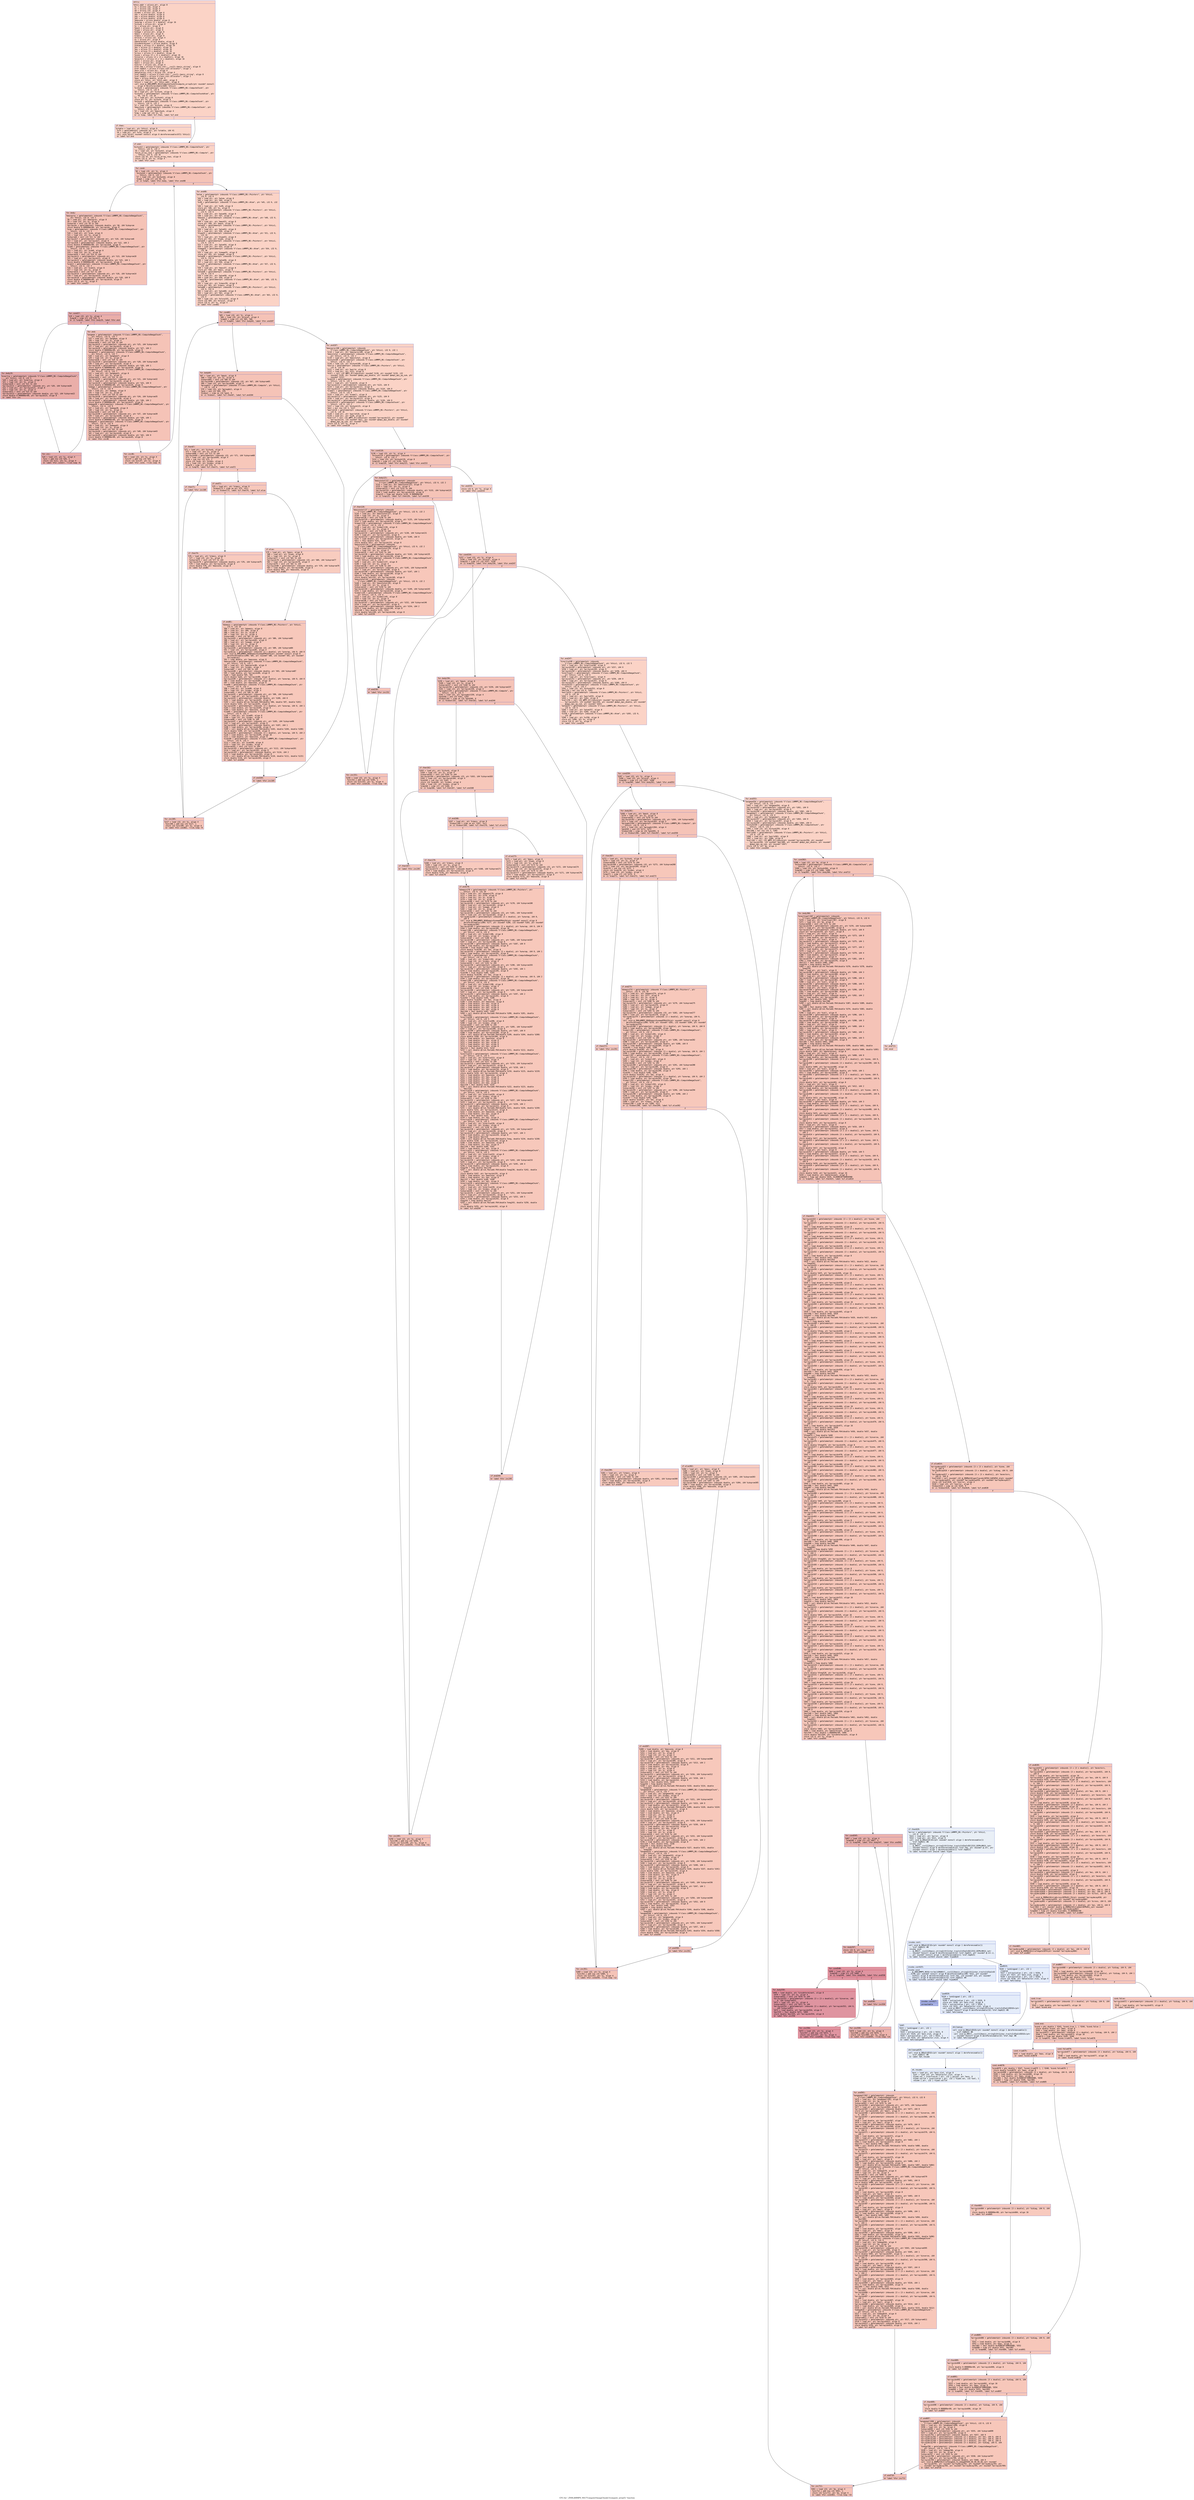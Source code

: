 digraph "CFG for '_ZN9LAMMPS_NS17ComputeOmegaChunk13compute_arrayEv' function" {
	label="CFG for '_ZN9LAMMPS_NS17ComputeOmegaChunk13compute_arrayEv' function";

	Node0x55ba45348540 [shape=record,color="#3d50c3ff", style=filled, fillcolor="#f59c7d70" fontname="Courier",label="{entry:\l|  %this.addr = alloca ptr, align 8\l  %i = alloca i32, align 4\l  %j = alloca i32, align 4\l  %m = alloca i32, align 4\l  %index = alloca i32, align 4\l  %dx = alloca double, align 8\l  %dy = alloca double, align 8\l  %dz = alloca double, align 8\l  %massone = alloca double, align 8\l  %unwrap = alloca [3 x double], align 16\l  %ichunk = alloca ptr, align 8\l  %x = alloca ptr, align 8\l  %mask = alloca ptr, align 8\l  %type = alloca ptr, align 8\l  %image = alloca ptr, align 8\l  %mass = alloca ptr, align 8\l  %rmass = alloca ptr, align 8\l  %nlocal = alloca i32, align 4\l  %v = alloca ptr, align 8\l  %determinant = alloca double, align 8\l  %invdeterminant = alloca double, align 8\l  %idiag = alloca [3 x double], align 16\l  %ex = alloca [3 x double], align 16\l  %ey = alloca [3 x double], align 16\l  %ez = alloca [3 x double], align 16\l  %cross = alloca [3 x double], align 16\l  %ione = alloca [3 x [3 x double]], align 16\l  %inverse = alloca [3 x [3 x double]], align 16\l  %evectors = alloca [3 x [3 x double]], align 16\l  %iall = alloca ptr, align 8\l  %mall = alloca ptr, align 8\l  %ierror = alloca i32, align 4\l  %ref.tmp = alloca %\"class.std::__cxx11::basic_string\", align 8\l  %ref.tmp621 = alloca %\"class.std::allocator\", align 1\l  %exn.slot = alloca ptr, align 8\l  %ehselector.slot = alloca i32, align 4\l  %ref.tmp622 = alloca %\"class.std::__cxx11::basic_string\", align 8\l  %ref.tmp623 = alloca %\"class.std::allocator\", align 1\l  %max = alloca double, align 8\l  store ptr %this, ptr %this.addr, align 8\l  %this1 = load ptr, ptr %this.addr, align 8\l  call void @_ZN9LAMMPS_NS12ComputeChunk13compute_arrayEv(ptr noundef nonnull\l... align 8 dereferenceable(600) %this1)\l  %cchunk = getelementptr inbounds %\"class.LAMMPS_NS::ComputeChunk\", ptr\l... %this1, i32 0, i32 6\l  %0 = load ptr, ptr %cchunk, align 8\l  %ichunk2 = getelementptr inbounds %\"class.LAMMPS_NS::ComputeChunkAtom\", ptr\l... %0, i32 0, i32 10\l  %1 = load ptr, ptr %ichunk2, align 8\l  store ptr %1, ptr %ichunk, align 8\l  %nchunk = getelementptr inbounds %\"class.LAMMPS_NS::ComputeChunk\", ptr\l... %this1, i32 0, i32 2\l  %2 = load i32, ptr %nchunk, align 8\l  %maxchunk = getelementptr inbounds %\"class.LAMMPS_NS::ComputeChunk\", ptr\l... %this1, i32 0, i32 3\l  %3 = load i32, ptr %maxchunk, align 4\l  %cmp = icmp sgt i32 %2, %3\l  br i1 %cmp, label %if.then, label %if.end\l|{<s0>T|<s1>F}}"];
	Node0x55ba45348540:s0 -> Node0x55ba4534aa40[tooltip="entry -> if.then\nProbability 50.00%" ];
	Node0x55ba45348540:s1 -> Node0x55ba4534aab0[tooltip="entry -> if.end\nProbability 50.00%" ];
	Node0x55ba4534aa40 [shape=record,color="#3d50c3ff", style=filled, fillcolor="#f6a38570" fontname="Courier",label="{if.then:\l|  %vtable = load ptr, ptr %this1, align 8\l  %vfn = getelementptr inbounds ptr, ptr %vtable, i64 41\l  %4 = load ptr, ptr %vfn, align 8\l  call void %4(ptr noundef nonnull align 8 dereferenceable(672) %this1)\l  br label %if.end\l}"];
	Node0x55ba4534aa40 -> Node0x55ba4534aab0[tooltip="if.then -> if.end\nProbability 100.00%" ];
	Node0x55ba4534aab0 [shape=record,color="#3d50c3ff", style=filled, fillcolor="#f59c7d70" fontname="Courier",label="{if.end:\l|  %nchunk3 = getelementptr inbounds %\"class.LAMMPS_NS::ComputeChunk\", ptr\l... %this1, i32 0, i32 2\l  %5 = load i32, ptr %nchunk3, align 8\l  %size_array_rows = getelementptr inbounds %\"class.LAMMPS_NS::Compute\", ptr\l... %this1, i32 0, i32 16\l  store i32 %5, ptr %size_array_rows, align 8\l  store i32 0, ptr %i, align 4\l  br label %for.cond\l}"];
	Node0x55ba4534aab0 -> Node0x55ba4534b920[tooltip="if.end -> for.cond\nProbability 100.00%" ];
	Node0x55ba4534b920 [shape=record,color="#3d50c3ff", style=filled, fillcolor="#e8765c70" fontname="Courier",label="{for.cond:\l|  %6 = load i32, ptr %i, align 4\l  %nchunk4 = getelementptr inbounds %\"class.LAMMPS_NS::ComputeChunk\", ptr\l... %this1, i32 0, i32 2\l  %7 = load i32, ptr %nchunk4, align 8\l  %cmp5 = icmp slt i32 %6, %7\l  br i1 %cmp5, label %for.body, label %for.end48\l|{<s0>T|<s1>F}}"];
	Node0x55ba4534b920:s0 -> Node0x55ba4534bc70[tooltip="for.cond -> for.body\nProbability 96.88%" ];
	Node0x55ba4534b920:s1 -> Node0x55ba4534bcf0[tooltip="for.cond -> for.end48\nProbability 3.12%" ];
	Node0x55ba4534bc70 [shape=record,color="#3d50c3ff", style=filled, fillcolor="#e8765c70" fontname="Courier",label="{for.body:\l|  %massproc = getelementptr inbounds %\"class.LAMMPS_NS::ComputeOmegaChunk\",\l... ptr %this1, i32 0, i32 1\l  %8 = load ptr, ptr %massproc, align 8\l  %9 = load i32, ptr %i, align 4\l  %idxprom = sext i32 %9 to i64\l  %arrayidx = getelementptr inbounds double, ptr %8, i64 %idxprom\l  store double 0.000000e+00, ptr %arrayidx, align 8\l  %com = getelementptr inbounds %\"class.LAMMPS_NS::ComputeOmegaChunk\", ptr\l... %this1, i32 0, i32 3\l  %10 = load ptr, ptr %com, align 8\l  %11 = load i32, ptr %i, align 4\l  %idxprom6 = sext i32 %11 to i64\l  %arrayidx7 = getelementptr inbounds ptr, ptr %10, i64 %idxprom6\l  %12 = load ptr, ptr %arrayidx7, align 8\l  %arrayidx8 = getelementptr inbounds double, ptr %12, i64 2\l  store double 0.000000e+00, ptr %arrayidx8, align 8\l  %com9 = getelementptr inbounds %\"class.LAMMPS_NS::ComputeOmegaChunk\", ptr\l... %this1, i32 0, i32 3\l  %13 = load ptr, ptr %com9, align 8\l  %14 = load i32, ptr %i, align 4\l  %idxprom10 = sext i32 %14 to i64\l  %arrayidx11 = getelementptr inbounds ptr, ptr %13, i64 %idxprom10\l  %15 = load ptr, ptr %arrayidx11, align 8\l  %arrayidx12 = getelementptr inbounds double, ptr %15, i64 1\l  store double 0.000000e+00, ptr %arrayidx12, align 8\l  %com13 = getelementptr inbounds %\"class.LAMMPS_NS::ComputeOmegaChunk\", ptr\l... %this1, i32 0, i32 3\l  %16 = load ptr, ptr %com13, align 8\l  %17 = load i32, ptr %i, align 4\l  %idxprom14 = sext i32 %17 to i64\l  %arrayidx15 = getelementptr inbounds ptr, ptr %16, i64 %idxprom14\l  %18 = load ptr, ptr %arrayidx15, align 8\l  %arrayidx16 = getelementptr inbounds double, ptr %18, i64 0\l  store double 0.000000e+00, ptr %arrayidx16, align 8\l  store i32 0, ptr %j, align 4\l  br label %for.cond17\l}"];
	Node0x55ba4534bc70 -> Node0x55ba4534dcb0[tooltip="for.body -> for.cond17\nProbability 100.00%" ];
	Node0x55ba4534dcb0 [shape=record,color="#3d50c3ff", style=filled, fillcolor="#d0473d70" fontname="Courier",label="{for.cond17:\l|  %19 = load i32, ptr %j, align 4\l  %cmp18 = icmp slt i32 %19, 6\l  br i1 %cmp18, label %for.body19, label %for.end\l|{<s0>T|<s1>F}}"];
	Node0x55ba4534dcb0:s0 -> Node0x55ba4534ded0[tooltip="for.cond17 -> for.body19\nProbability 96.88%" ];
	Node0x55ba4534dcb0:s1 -> Node0x55ba4534df50[tooltip="for.cond17 -> for.end\nProbability 3.12%" ];
	Node0x55ba4534ded0 [shape=record,color="#3d50c3ff", style=filled, fillcolor="#d0473d70" fontname="Courier",label="{for.body19:\l|  %inertia = getelementptr inbounds %\"class.LAMMPS_NS::ComputeOmegaChunk\",\l... ptr %this1, i32 0, i32 5\l  %20 = load ptr, ptr %inertia, align 8\l  %21 = load i32, ptr %i, align 4\l  %idxprom20 = sext i32 %21 to i64\l  %arrayidx21 = getelementptr inbounds ptr, ptr %20, i64 %idxprom20\l  %22 = load ptr, ptr %arrayidx21, align 8\l  %23 = load i32, ptr %j, align 4\l  %idxprom22 = sext i32 %23 to i64\l  %arrayidx23 = getelementptr inbounds double, ptr %22, i64 %idxprom22\l  store double 0.000000e+00, ptr %arrayidx23, align 8\l  br label %for.inc\l}"];
	Node0x55ba4534ded0 -> Node0x55ba4534e6d0[tooltip="for.body19 -> for.inc\nProbability 100.00%" ];
	Node0x55ba4534e6d0 [shape=record,color="#3d50c3ff", style=filled, fillcolor="#d0473d70" fontname="Courier",label="{for.inc:\l|  %24 = load i32, ptr %j, align 4\l  %inc = add nsw i32 %24, 1\l  store i32 %inc, ptr %j, align 4\l  br label %for.cond17, !llvm.loop !6\l}"];
	Node0x55ba4534e6d0 -> Node0x55ba4534dcb0[tooltip="for.inc -> for.cond17\nProbability 100.00%" ];
	Node0x55ba4534df50 [shape=record,color="#3d50c3ff", style=filled, fillcolor="#e8765c70" fontname="Courier",label="{for.end:\l|  %angmom = getelementptr inbounds %\"class.LAMMPS_NS::ComputeOmegaChunk\",\l... ptr %this1, i32 0, i32 7\l  %25 = load ptr, ptr %angmom, align 8\l  %26 = load i32, ptr %i, align 4\l  %idxprom24 = sext i32 %26 to i64\l  %arrayidx25 = getelementptr inbounds ptr, ptr %25, i64 %idxprom24\l  %27 = load ptr, ptr %arrayidx25, align 8\l  %arrayidx26 = getelementptr inbounds double, ptr %27, i64 2\l  store double 0.000000e+00, ptr %arrayidx26, align 8\l  %angmom27 = getelementptr inbounds %\"class.LAMMPS_NS::ComputeOmegaChunk\",\l... ptr %this1, i32 0, i32 7\l  %28 = load ptr, ptr %angmom27, align 8\l  %29 = load i32, ptr %i, align 4\l  %idxprom28 = sext i32 %29 to i64\l  %arrayidx29 = getelementptr inbounds ptr, ptr %28, i64 %idxprom28\l  %30 = load ptr, ptr %arrayidx29, align 8\l  %arrayidx30 = getelementptr inbounds double, ptr %30, i64 1\l  store double 0.000000e+00, ptr %arrayidx30, align 8\l  %angmom31 = getelementptr inbounds %\"class.LAMMPS_NS::ComputeOmegaChunk\",\l... ptr %this1, i32 0, i32 7\l  %31 = load ptr, ptr %angmom31, align 8\l  %32 = load i32, ptr %i, align 4\l  %idxprom32 = sext i32 %32 to i64\l  %arrayidx33 = getelementptr inbounds ptr, ptr %31, i64 %idxprom32\l  %33 = load ptr, ptr %arrayidx33, align 8\l  %arrayidx34 = getelementptr inbounds double, ptr %33, i64 0\l  store double 0.000000e+00, ptr %arrayidx34, align 8\l  %omega = getelementptr inbounds %\"class.LAMMPS_NS::ComputeOmegaChunk\", ptr\l... %this1, i32 0, i32 9\l  %34 = load ptr, ptr %omega, align 8\l  %35 = load i32, ptr %i, align 4\l  %idxprom35 = sext i32 %35 to i64\l  %arrayidx36 = getelementptr inbounds ptr, ptr %34, i64 %idxprom35\l  %36 = load ptr, ptr %arrayidx36, align 8\l  %arrayidx37 = getelementptr inbounds double, ptr %36, i64 2\l  store double 0.000000e+00, ptr %arrayidx37, align 8\l  %omega38 = getelementptr inbounds %\"class.LAMMPS_NS::ComputeOmegaChunk\", ptr\l... %this1, i32 0, i32 9\l  %37 = load ptr, ptr %omega38, align 8\l  %38 = load i32, ptr %i, align 4\l  %idxprom39 = sext i32 %38 to i64\l  %arrayidx40 = getelementptr inbounds ptr, ptr %37, i64 %idxprom39\l  %39 = load ptr, ptr %arrayidx40, align 8\l  %arrayidx41 = getelementptr inbounds double, ptr %39, i64 1\l  store double 0.000000e+00, ptr %arrayidx41, align 8\l  %omega42 = getelementptr inbounds %\"class.LAMMPS_NS::ComputeOmegaChunk\", ptr\l... %this1, i32 0, i32 9\l  %40 = load ptr, ptr %omega42, align 8\l  %41 = load i32, ptr %i, align 4\l  %idxprom43 = sext i32 %41 to i64\l  %arrayidx44 = getelementptr inbounds ptr, ptr %40, i64 %idxprom43\l  %42 = load ptr, ptr %arrayidx44, align 8\l  %arrayidx45 = getelementptr inbounds double, ptr %42, i64 0\l  store double 0.000000e+00, ptr %arrayidx45, align 8\l  br label %for.inc46\l}"];
	Node0x55ba4534df50 -> Node0x55ba45351af0[tooltip="for.end -> for.inc46\nProbability 100.00%" ];
	Node0x55ba45351af0 [shape=record,color="#3d50c3ff", style=filled, fillcolor="#e8765c70" fontname="Courier",label="{for.inc46:\l|  %43 = load i32, ptr %i, align 4\l  %inc47 = add nsw i32 %43, 1\l  store i32 %inc47, ptr %i, align 4\l  br label %for.cond, !llvm.loop !8\l}"];
	Node0x55ba45351af0 -> Node0x55ba4534b920[tooltip="for.inc46 -> for.cond\nProbability 100.00%" ];
	Node0x55ba4534bcf0 [shape=record,color="#3d50c3ff", style=filled, fillcolor="#f59c7d70" fontname="Courier",label="{for.end48:\l|  %atom = getelementptr inbounds %\"class.LAMMPS_NS::Pointers\", ptr %this1,\l... i32 0, i32 6\l  %44 = load ptr, ptr %atom, align 8\l  %45 = load ptr, ptr %44, align 8\l  %x49 = getelementptr inbounds %\"class.LAMMPS_NS::Atom\", ptr %45, i32 0, i32\l... 37\l  %46 = load ptr, ptr %x49, align 8\l  store ptr %46, ptr %x, align 8\l  %atom50 = getelementptr inbounds %\"class.LAMMPS_NS::Pointers\", ptr %this1,\l... i32 0, i32 6\l  %47 = load ptr, ptr %atom50, align 8\l  %48 = load ptr, ptr %47, align 8\l  %mask51 = getelementptr inbounds %\"class.LAMMPS_NS::Atom\", ptr %48, i32 0,\l... i32 35\l  %49 = load ptr, ptr %mask51, align 8\l  store ptr %49, ptr %mask, align 8\l  %atom52 = getelementptr inbounds %\"class.LAMMPS_NS::Pointers\", ptr %this1,\l... i32 0, i32 6\l  %50 = load ptr, ptr %atom52, align 8\l  %51 = load ptr, ptr %50, align 8\l  %type53 = getelementptr inbounds %\"class.LAMMPS_NS::Atom\", ptr %51, i32 0,\l... i32 34\l  %52 = load ptr, ptr %type53, align 8\l  store ptr %52, ptr %type, align 8\l  %atom54 = getelementptr inbounds %\"class.LAMMPS_NS::Pointers\", ptr %this1,\l... i32 0, i32 6\l  %53 = load ptr, ptr %atom54, align 8\l  %54 = load ptr, ptr %53, align 8\l  %image55 = getelementptr inbounds %\"class.LAMMPS_NS::Atom\", ptr %54, i32 0,\l... i32 36\l  %55 = load ptr, ptr %image55, align 8\l  store ptr %55, ptr %image, align 8\l  %atom56 = getelementptr inbounds %\"class.LAMMPS_NS::Pointers\", ptr %this1,\l... i32 0, i32 6\l  %56 = load ptr, ptr %atom56, align 8\l  %57 = load ptr, ptr %56, align 8\l  %mass57 = getelementptr inbounds %\"class.LAMMPS_NS::Atom\", ptr %57, i32 0,\l... i32 205\l  %58 = load ptr, ptr %mass57, align 8\l  store ptr %58, ptr %mass, align 8\l  %atom58 = getelementptr inbounds %\"class.LAMMPS_NS::Pointers\", ptr %this1,\l... i32 0, i32 6\l  %59 = load ptr, ptr %atom58, align 8\l  %60 = load ptr, ptr %59, align 8\l  %rmass59 = getelementptr inbounds %\"class.LAMMPS_NS::Atom\", ptr %60, i32 0,\l... i32 40\l  %61 = load ptr, ptr %rmass59, align 8\l  store ptr %61, ptr %rmass, align 8\l  %atom60 = getelementptr inbounds %\"class.LAMMPS_NS::Pointers\", ptr %this1,\l... i32 0, i32 6\l  %62 = load ptr, ptr %atom60, align 8\l  %63 = load ptr, ptr %62, align 8\l  %nlocal61 = getelementptr inbounds %\"class.LAMMPS_NS::Atom\", ptr %63, i32 0,\l... i32 4\l  %64 = load i32, ptr %nlocal61, align 8\l  store i32 %64, ptr %nlocal, align 4\l  store i32 0, ptr %i, align 4\l  br label %for.cond62\l}"];
	Node0x55ba4534bcf0 -> Node0x55ba45354850[tooltip="for.end48 -> for.cond62\nProbability 100.00%" ];
	Node0x55ba45354850 [shape=record,color="#3d50c3ff", style=filled, fillcolor="#e8765c70" fontname="Courier",label="{for.cond62:\l|  %65 = load i32, ptr %i, align 4\l  %66 = load i32, ptr %nlocal, align 4\l  %cmp63 = icmp slt i32 %65, %66\l  br i1 %cmp63, label %for.body64, label %for.end107\l|{<s0>T|<s1>F}}"];
	Node0x55ba45354850:s0 -> Node0x55ba45354af0[tooltip="for.cond62 -> for.body64\nProbability 96.88%" ];
	Node0x55ba45354850:s1 -> Node0x55ba45354b70[tooltip="for.cond62 -> for.end107\nProbability 3.12%" ];
	Node0x55ba45354af0 [shape=record,color="#3d50c3ff", style=filled, fillcolor="#e8765c70" fontname="Courier",label="{for.body64:\l|  %67 = load ptr, ptr %mask, align 8\l  %68 = load i32, ptr %i, align 4\l  %idxprom65 = sext i32 %68 to i64\l  %arrayidx66 = getelementptr inbounds i32, ptr %67, i64 %idxprom65\l  %69 = load i32, ptr %arrayidx66, align 4\l  %groupbit = getelementptr inbounds %\"class.LAMMPS_NS::Compute\", ptr %this1,\l... i32 0, i32 4\l  %70 = load i32, ptr %groupbit, align 4\l  %and = and i32 %69, %70\l  %tobool = icmp ne i32 %and, 0\l  br i1 %tobool, label %if.then67, label %if.end104\l|{<s0>T|<s1>F}}"];
	Node0x55ba45354af0:s0 -> Node0x55ba45355260[tooltip="for.body64 -> if.then67\nProbability 62.50%" ];
	Node0x55ba45354af0:s1 -> Node0x55ba453552e0[tooltip="for.body64 -> if.end104\nProbability 37.50%" ];
	Node0x55ba45355260 [shape=record,color="#3d50c3ff", style=filled, fillcolor="#ec7f6370" fontname="Courier",label="{if.then67:\l|  %71 = load ptr, ptr %ichunk, align 8\l  %72 = load i32, ptr %i, align 4\l  %idxprom68 = sext i32 %72 to i64\l  %arrayidx69 = getelementptr inbounds i32, ptr %71, i64 %idxprom68\l  %73 = load i32, ptr %arrayidx69, align 4\l  %sub = sub nsw i32 %73, 1\l  store i32 %sub, ptr %index, align 4\l  %74 = load i32, ptr %index, align 4\l  %cmp70 = icmp slt i32 %74, 0\l  br i1 %cmp70, label %if.then71, label %if.end72\l|{<s0>T|<s1>F}}"];
	Node0x55ba45355260:s0 -> Node0x55ba45355980[tooltip="if.then67 -> if.then71\nProbability 37.50%" ];
	Node0x55ba45355260:s1 -> Node0x55ba45355a00[tooltip="if.then67 -> if.end72\nProbability 62.50%" ];
	Node0x55ba45355980 [shape=record,color="#3d50c3ff", style=filled, fillcolor="#ef886b70" fontname="Courier",label="{if.then71:\l|  br label %for.inc105\l}"];
	Node0x55ba45355980 -> Node0x55ba45355b90[tooltip="if.then71 -> for.inc105\nProbability 100.00%" ];
	Node0x55ba45355a00 [shape=record,color="#3d50c3ff", style=filled, fillcolor="#ed836670" fontname="Courier",label="{if.end72:\l|  %75 = load ptr, ptr %rmass, align 8\l  %tobool73 = icmp ne ptr %75, null\l  br i1 %tobool73, label %if.then74, label %if.else\l|{<s0>T|<s1>F}}"];
	Node0x55ba45355a00:s0 -> Node0x55ba45355dc0[tooltip="if.end72 -> if.then74\nProbability 62.50%" ];
	Node0x55ba45355a00:s1 -> Node0x55ba45355e40[tooltip="if.end72 -> if.else\nProbability 37.50%" ];
	Node0x55ba45355dc0 [shape=record,color="#3d50c3ff", style=filled, fillcolor="#ef886b70" fontname="Courier",label="{if.then74:\l|  %76 = load ptr, ptr %rmass, align 8\l  %77 = load i32, ptr %i, align 4\l  %idxprom75 = sext i32 %77 to i64\l  %arrayidx76 = getelementptr inbounds double, ptr %76, i64 %idxprom75\l  %78 = load double, ptr %arrayidx76, align 8\l  store double %78, ptr %massone, align 8\l  br label %if.end81\l}"];
	Node0x55ba45355dc0 -> Node0x55ba45356350[tooltip="if.then74 -> if.end81\nProbability 100.00%" ];
	Node0x55ba45355e40 [shape=record,color="#3d50c3ff", style=filled, fillcolor="#f08b6e70" fontname="Courier",label="{if.else:\l|  %79 = load ptr, ptr %mass, align 8\l  %80 = load ptr, ptr %type, align 8\l  %81 = load i32, ptr %i, align 4\l  %idxprom77 = sext i32 %81 to i64\l  %arrayidx78 = getelementptr inbounds i32, ptr %80, i64 %idxprom77\l  %82 = load i32, ptr %arrayidx78, align 4\l  %idxprom79 = sext i32 %82 to i64\l  %arrayidx80 = getelementptr inbounds double, ptr %79, i64 %idxprom79\l  %83 = load double, ptr %arrayidx80, align 8\l  store double %83, ptr %massone, align 8\l  br label %if.end81\l}"];
	Node0x55ba45355e40 -> Node0x55ba45356350[tooltip="if.else -> if.end81\nProbability 100.00%" ];
	Node0x55ba45356350 [shape=record,color="#3d50c3ff", style=filled, fillcolor="#ed836670" fontname="Courier",label="{if.end81:\l|  %domain = getelementptr inbounds %\"class.LAMMPS_NS::Pointers\", ptr %this1,\l... i32 0, i32 10\l  %84 = load ptr, ptr %domain, align 8\l  %85 = load ptr, ptr %84, align 8\l  %86 = load ptr, ptr %x, align 8\l  %87 = load i32, ptr %i, align 4\l  %idxprom82 = sext i32 %87 to i64\l  %arrayidx83 = getelementptr inbounds ptr, ptr %86, i64 %idxprom82\l  %88 = load ptr, ptr %arrayidx83, align 8\l  %89 = load ptr, ptr %image, align 8\l  %90 = load i32, ptr %i, align 4\l  %idxprom84 = sext i32 %90 to i64\l  %arrayidx85 = getelementptr inbounds i32, ptr %89, i64 %idxprom84\l  %91 = load i32, ptr %arrayidx85, align 4\l  %arraydecay = getelementptr inbounds [3 x double], ptr %unwrap, i64 0, i64 0\l  call void @_ZN9LAMMPS_NS6Domain5unmapEPKdiPd(ptr noundef nonnull align 8\l... dereferenceable(1200) %85, ptr noundef %88, i32 noundef %91, ptr noundef\l... %arraydecay)\l  %92 = load double, ptr %massone, align 8\l  %massproc86 = getelementptr inbounds %\"class.LAMMPS_NS::ComputeOmegaChunk\",\l... ptr %this1, i32 0, i32 1\l  %93 = load ptr, ptr %massproc86, align 8\l  %94 = load i32, ptr %index, align 4\l  %idxprom87 = sext i32 %94 to i64\l  %arrayidx88 = getelementptr inbounds double, ptr %93, i64 %idxprom87\l  %95 = load double, ptr %arrayidx88, align 8\l  %add = fadd double %95, %92\l  store double %add, ptr %arrayidx88, align 8\l  %arrayidx89 = getelementptr inbounds [3 x double], ptr %unwrap, i64 0, i64 0\l  %96 = load double, ptr %arrayidx89, align 16\l  %97 = load double, ptr %massone, align 8\l  %com90 = getelementptr inbounds %\"class.LAMMPS_NS::ComputeOmegaChunk\", ptr\l... %this1, i32 0, i32 3\l  %98 = load ptr, ptr %com90, align 8\l  %99 = load i32, ptr %index, align 4\l  %idxprom91 = sext i32 %99 to i64\l  %arrayidx92 = getelementptr inbounds ptr, ptr %98, i64 %idxprom91\l  %100 = load ptr, ptr %arrayidx92, align 8\l  %arrayidx93 = getelementptr inbounds double, ptr %100, i64 0\l  %101 = load double, ptr %arrayidx93, align 8\l  %102 = call double @llvm.fmuladd.f64(double %96, double %97, double %101)\l  store double %102, ptr %arrayidx93, align 8\l  %arrayidx94 = getelementptr inbounds [3 x double], ptr %unwrap, i64 0, i64 1\l  %103 = load double, ptr %arrayidx94, align 8\l  %104 = load double, ptr %massone, align 8\l  %com95 = getelementptr inbounds %\"class.LAMMPS_NS::ComputeOmegaChunk\", ptr\l... %this1, i32 0, i32 3\l  %105 = load ptr, ptr %com95, align 8\l  %106 = load i32, ptr %index, align 4\l  %idxprom96 = sext i32 %106 to i64\l  %arrayidx97 = getelementptr inbounds ptr, ptr %105, i64 %idxprom96\l  %107 = load ptr, ptr %arrayidx97, align 8\l  %arrayidx98 = getelementptr inbounds double, ptr %107, i64 1\l  %108 = load double, ptr %arrayidx98, align 8\l  %109 = call double @llvm.fmuladd.f64(double %103, double %104, double %108)\l  store double %109, ptr %arrayidx98, align 8\l  %arrayidx99 = getelementptr inbounds [3 x double], ptr %unwrap, i64 0, i64 2\l  %110 = load double, ptr %arrayidx99, align 16\l  %111 = load double, ptr %massone, align 8\l  %com100 = getelementptr inbounds %\"class.LAMMPS_NS::ComputeOmegaChunk\", ptr\l... %this1, i32 0, i32 3\l  %112 = load ptr, ptr %com100, align 8\l  %113 = load i32, ptr %index, align 4\l  %idxprom101 = sext i32 %113 to i64\l  %arrayidx102 = getelementptr inbounds ptr, ptr %112, i64 %idxprom101\l  %114 = load ptr, ptr %arrayidx102, align 8\l  %arrayidx103 = getelementptr inbounds double, ptr %114, i64 2\l  %115 = load double, ptr %arrayidx103, align 8\l  %116 = call double @llvm.fmuladd.f64(double %110, double %111, double %115)\l  store double %116, ptr %arrayidx103, align 8\l  br label %if.end104\l}"];
	Node0x55ba45356350 -> Node0x55ba453552e0[tooltip="if.end81 -> if.end104\nProbability 100.00%" ];
	Node0x55ba453552e0 [shape=record,color="#3d50c3ff", style=filled, fillcolor="#e97a5f70" fontname="Courier",label="{if.end104:\l|  br label %for.inc105\l}"];
	Node0x55ba453552e0 -> Node0x55ba45355b90[tooltip="if.end104 -> for.inc105\nProbability 100.00%" ];
	Node0x55ba45355b90 [shape=record,color="#3d50c3ff", style=filled, fillcolor="#e8765c70" fontname="Courier",label="{for.inc105:\l|  %117 = load i32, ptr %i, align 4\l  %inc106 = add nsw i32 %117, 1\l  store i32 %inc106, ptr %i, align 4\l  br label %for.cond62, !llvm.loop !9\l}"];
	Node0x55ba45355b90 -> Node0x55ba45354850[tooltip="for.inc105 -> for.cond62\nProbability 100.00%" ];
	Node0x55ba45354b70 [shape=record,color="#3d50c3ff", style=filled, fillcolor="#f59c7d70" fontname="Courier",label="{for.end107:\l|  %massproc108 = getelementptr inbounds\l... %\"class.LAMMPS_NS::ComputeOmegaChunk\", ptr %this1, i32 0, i32 1\l  %118 = load ptr, ptr %massproc108, align 8\l  %masstotal = getelementptr inbounds %\"class.LAMMPS_NS::ComputeOmegaChunk\",\l... ptr %this1, i32 0, i32 2\l  %119 = load ptr, ptr %masstotal, align 8\l  %nchunk109 = getelementptr inbounds %\"class.LAMMPS_NS::ComputeChunk\", ptr\l... %this1, i32 0, i32 2\l  %120 = load i32, ptr %nchunk109, align 8\l  %world = getelementptr inbounds %\"class.LAMMPS_NS::Pointers\", ptr %this1,\l... i32 0, i32 16\l  %121 = load ptr, ptr %world, align 8\l  %122 = load ptr, ptr %121, align 8\l  %call = call i32 @MPI_Allreduce(ptr noundef %118, ptr noundef %119, i32\l... noundef %120, ptr noundef @ompi_mpi_double, ptr noundef @ompi_mpi_op_sum, ptr\l... noundef %122)\l  %com110 = getelementptr inbounds %\"class.LAMMPS_NS::ComputeOmegaChunk\", ptr\l... %this1, i32 0, i32 3\l  %123 = load ptr, ptr %com110, align 8\l  %arrayidx111 = getelementptr inbounds ptr, ptr %123, i64 0\l  %124 = load ptr, ptr %arrayidx111, align 8\l  %arrayidx112 = getelementptr inbounds double, ptr %124, i64 0\l  %comall = getelementptr inbounds %\"class.LAMMPS_NS::ComputeOmegaChunk\", ptr\l... %this1, i32 0, i32 4\l  %125 = load ptr, ptr %comall, align 8\l  %arrayidx113 = getelementptr inbounds ptr, ptr %125, i64 0\l  %126 = load ptr, ptr %arrayidx113, align 8\l  %arrayidx114 = getelementptr inbounds double, ptr %126, i64 0\l  %nchunk115 = getelementptr inbounds %\"class.LAMMPS_NS::ComputeChunk\", ptr\l... %this1, i32 0, i32 2\l  %127 = load i32, ptr %nchunk115, align 8\l  %mul = mul nsw i32 3, %127\l  %world116 = getelementptr inbounds %\"class.LAMMPS_NS::Pointers\", ptr %this1,\l... i32 0, i32 16\l  %128 = load ptr, ptr %world116, align 8\l  %129 = load ptr, ptr %128, align 8\l  %call117 = call i32 @MPI_Allreduce(ptr noundef %arrayidx112, ptr noundef\l... %arrayidx114, i32 noundef %mul, ptr noundef @ompi_mpi_double, ptr noundef\l... @ompi_mpi_op_sum, ptr noundef %129)\l  store i32 0, ptr %i, align 4\l  br label %for.cond118\l}"];
	Node0x55ba45354b70 -> Node0x55ba453506b0[tooltip="for.end107 -> for.cond118\nProbability 100.00%" ];
	Node0x55ba453506b0 [shape=record,color="#3d50c3ff", style=filled, fillcolor="#e8765c70" fontname="Courier",label="{for.cond118:\l|  %130 = load i32, ptr %i, align 4\l  %nchunk119 = getelementptr inbounds %\"class.LAMMPS_NS::ComputeChunk\", ptr\l... %this1, i32 0, i32 2\l  %131 = load i32, ptr %nchunk119, align 8\l  %cmp120 = icmp slt i32 %130, %131\l  br i1 %cmp120, label %for.body121, label %for.end153\l|{<s0>T|<s1>F}}"];
	Node0x55ba453506b0:s0 -> Node0x55ba453509f0[tooltip="for.cond118 -> for.body121\nProbability 96.88%" ];
	Node0x55ba453506b0:s1 -> Node0x55ba45350a70[tooltip="for.cond118 -> for.end153\nProbability 3.12%" ];
	Node0x55ba453509f0 [shape=record,color="#3d50c3ff", style=filled, fillcolor="#e8765c70" fontname="Courier",label="{for.body121:\l|  %masstotal122 = getelementptr inbounds\l... %\"class.LAMMPS_NS::ComputeOmegaChunk\", ptr %this1, i32 0, i32 2\l  %132 = load ptr, ptr %masstotal122, align 8\l  %133 = load i32, ptr %i, align 4\l  %idxprom123 = sext i32 %133 to i64\l  %arrayidx124 = getelementptr inbounds double, ptr %132, i64 %idxprom123\l  %134 = load double, ptr %arrayidx124, align 8\l  %cmp125 = fcmp ogt double %134, 0.000000e+00\l  br i1 %cmp125, label %if.then126, label %if.end150\l|{<s0>T|<s1>F}}"];
	Node0x55ba453509f0:s0 -> Node0x55ba45351030[tooltip="for.body121 -> if.then126\nProbability 50.00%" ];
	Node0x55ba453509f0:s1 -> Node0x55ba453510b0[tooltip="for.body121 -> if.end150\nProbability 50.00%" ];
	Node0x55ba45351030 [shape=record,color="#3d50c3ff", style=filled, fillcolor="#ec7f6370" fontname="Courier",label="{if.then126:\l|  %masstotal127 = getelementptr inbounds\l... %\"class.LAMMPS_NS::ComputeOmegaChunk\", ptr %this1, i32 0, i32 2\l  %135 = load ptr, ptr %masstotal127, align 8\l  %136 = load i32, ptr %i, align 4\l  %idxprom128 = sext i32 %136 to i64\l  %arrayidx129 = getelementptr inbounds double, ptr %135, i64 %idxprom128\l  %137 = load double, ptr %arrayidx129, align 8\l  %comall130 = getelementptr inbounds %\"class.LAMMPS_NS::ComputeOmegaChunk\",\l... ptr %this1, i32 0, i32 4\l  %138 = load ptr, ptr %comall130, align 8\l  %139 = load i32, ptr %i, align 4\l  %idxprom131 = sext i32 %139 to i64\l  %arrayidx132 = getelementptr inbounds ptr, ptr %138, i64 %idxprom131\l  %140 = load ptr, ptr %arrayidx132, align 8\l  %arrayidx133 = getelementptr inbounds double, ptr %140, i64 0\l  %141 = load double, ptr %arrayidx133, align 8\l  %div = fdiv double %141, %137\l  store double %div, ptr %arrayidx133, align 8\l  %masstotal134 = getelementptr inbounds\l... %\"class.LAMMPS_NS::ComputeOmegaChunk\", ptr %this1, i32 0, i32 2\l  %142 = load ptr, ptr %masstotal134, align 8\l  %143 = load i32, ptr %i, align 4\l  %idxprom135 = sext i32 %143 to i64\l  %arrayidx136 = getelementptr inbounds double, ptr %142, i64 %idxprom135\l  %144 = load double, ptr %arrayidx136, align 8\l  %comall137 = getelementptr inbounds %\"class.LAMMPS_NS::ComputeOmegaChunk\",\l... ptr %this1, i32 0, i32 4\l  %145 = load ptr, ptr %comall137, align 8\l  %146 = load i32, ptr %i, align 4\l  %idxprom138 = sext i32 %146 to i64\l  %arrayidx139 = getelementptr inbounds ptr, ptr %145, i64 %idxprom138\l  %147 = load ptr, ptr %arrayidx139, align 8\l  %arrayidx140 = getelementptr inbounds double, ptr %147, i64 1\l  %148 = load double, ptr %arrayidx140, align 8\l  %div141 = fdiv double %148, %144\l  store double %div141, ptr %arrayidx140, align 8\l  %masstotal142 = getelementptr inbounds\l... %\"class.LAMMPS_NS::ComputeOmegaChunk\", ptr %this1, i32 0, i32 2\l  %149 = load ptr, ptr %masstotal142, align 8\l  %150 = load i32, ptr %i, align 4\l  %idxprom143 = sext i32 %150 to i64\l  %arrayidx144 = getelementptr inbounds double, ptr %149, i64 %idxprom143\l  %151 = load double, ptr %arrayidx144, align 8\l  %comall145 = getelementptr inbounds %\"class.LAMMPS_NS::ComputeOmegaChunk\",\l... ptr %this1, i32 0, i32 4\l  %152 = load ptr, ptr %comall145, align 8\l  %153 = load i32, ptr %i, align 4\l  %idxprom146 = sext i32 %153 to i64\l  %arrayidx147 = getelementptr inbounds ptr, ptr %152, i64 %idxprom146\l  %154 = load ptr, ptr %arrayidx147, align 8\l  %arrayidx148 = getelementptr inbounds double, ptr %154, i64 2\l  %155 = load double, ptr %arrayidx148, align 8\l  %div149 = fdiv double %155, %151\l  store double %div149, ptr %arrayidx148, align 8\l  br label %if.end150\l}"];
	Node0x55ba45351030 -> Node0x55ba453510b0[tooltip="if.then126 -> if.end150\nProbability 100.00%" ];
	Node0x55ba453510b0 [shape=record,color="#3d50c3ff", style=filled, fillcolor="#e8765c70" fontname="Courier",label="{if.end150:\l|  br label %for.inc151\l}"];
	Node0x55ba453510b0 -> Node0x55ba45360db0[tooltip="if.end150 -> for.inc151\nProbability 100.00%" ];
	Node0x55ba45360db0 [shape=record,color="#3d50c3ff", style=filled, fillcolor="#e8765c70" fontname="Courier",label="{for.inc151:\l|  %156 = load i32, ptr %i, align 4\l  %inc152 = add nsw i32 %156, 1\l  store i32 %inc152, ptr %i, align 4\l  br label %for.cond118, !llvm.loop !10\l}"];
	Node0x55ba45360db0 -> Node0x55ba453506b0[tooltip="for.inc151 -> for.cond118\nProbability 100.00%" ];
	Node0x55ba45350a70 [shape=record,color="#3d50c3ff", style=filled, fillcolor="#f59c7d70" fontname="Courier",label="{for.end153:\l|  store i32 0, ptr %i, align 4\l  br label %for.cond154\l}"];
	Node0x55ba45350a70 -> Node0x55ba453612d0[tooltip="for.end153 -> for.cond154\nProbability 100.00%" ];
	Node0x55ba453612d0 [shape=record,color="#3d50c3ff", style=filled, fillcolor="#e8765c70" fontname="Courier",label="{for.cond154:\l|  %157 = load i32, ptr %i, align 4\l  %158 = load i32, ptr %nlocal, align 4\l  %cmp155 = icmp slt i32 %157, %158\l  br i1 %cmp155, label %for.body156, label %for.end247\l|{<s0>T|<s1>F}}"];
	Node0x55ba453612d0:s0 -> Node0x55ba45361570[tooltip="for.cond154 -> for.body156\nProbability 96.88%" ];
	Node0x55ba453612d0:s1 -> Node0x55ba453615f0[tooltip="for.cond154 -> for.end247\nProbability 3.12%" ];
	Node0x55ba45361570 [shape=record,color="#3d50c3ff", style=filled, fillcolor="#e8765c70" fontname="Courier",label="{for.body156:\l|  %159 = load ptr, ptr %mask, align 8\l  %160 = load i32, ptr %i, align 4\l  %idxprom157 = sext i32 %160 to i64\l  %arrayidx158 = getelementptr inbounds i32, ptr %159, i64 %idxprom157\l  %161 = load i32, ptr %arrayidx158, align 4\l  %groupbit159 = getelementptr inbounds %\"class.LAMMPS_NS::Compute\", ptr\l... %this1, i32 0, i32 4\l  %162 = load i32, ptr %groupbit159, align 4\l  %and160 = and i32 %161, %162\l  %tobool161 = icmp ne i32 %and160, 0\l  br i1 %tobool161, label %if.then162, label %if.end244\l|{<s0>T|<s1>F}}"];
	Node0x55ba45361570:s0 -> Node0x55ba45361cf0[tooltip="for.body156 -> if.then162\nProbability 62.50%" ];
	Node0x55ba45361570:s1 -> Node0x55ba45361d70[tooltip="for.body156 -> if.end244\nProbability 37.50%" ];
	Node0x55ba45361cf0 [shape=record,color="#3d50c3ff", style=filled, fillcolor="#ec7f6370" fontname="Courier",label="{if.then162:\l|  %163 = load ptr, ptr %ichunk, align 8\l  %164 = load i32, ptr %i, align 4\l  %idxprom163 = sext i32 %164 to i64\l  %arrayidx164 = getelementptr inbounds i32, ptr %163, i64 %idxprom163\l  %165 = load i32, ptr %arrayidx164, align 4\l  %sub165 = sub nsw i32 %165, 1\l  store i32 %sub165, ptr %index, align 4\l  %166 = load i32, ptr %index, align 4\l  %cmp166 = icmp slt i32 %166, 0\l  br i1 %cmp166, label %if.then167, label %if.end168\l|{<s0>T|<s1>F}}"];
	Node0x55ba45361cf0:s0 -> Node0x55ba45362410[tooltip="if.then162 -> if.then167\nProbability 37.50%" ];
	Node0x55ba45361cf0:s1 -> Node0x55ba45362490[tooltip="if.then162 -> if.end168\nProbability 62.50%" ];
	Node0x55ba45362410 [shape=record,color="#3d50c3ff", style=filled, fillcolor="#ef886b70" fontname="Courier",label="{if.then167:\l|  br label %for.inc245\l}"];
	Node0x55ba45362410 -> Node0x55ba45362620[tooltip="if.then167 -> for.inc245\nProbability 100.00%" ];
	Node0x55ba45362490 [shape=record,color="#3d50c3ff", style=filled, fillcolor="#ed836670" fontname="Courier",label="{if.end168:\l|  %167 = load ptr, ptr %rmass, align 8\l  %tobool169 = icmp ne ptr %167, null\l  br i1 %tobool169, label %if.then170, label %if.else173\l|{<s0>T|<s1>F}}"];
	Node0x55ba45362490:s0 -> Node0x55ba45362850[tooltip="if.end168 -> if.then170\nProbability 62.50%" ];
	Node0x55ba45362490:s1 -> Node0x55ba453628d0[tooltip="if.end168 -> if.else173\nProbability 37.50%" ];
	Node0x55ba45362850 [shape=record,color="#3d50c3ff", style=filled, fillcolor="#ef886b70" fontname="Courier",label="{if.then170:\l|  %168 = load ptr, ptr %rmass, align 8\l  %169 = load i32, ptr %i, align 4\l  %idxprom171 = sext i32 %169 to i64\l  %arrayidx172 = getelementptr inbounds double, ptr %168, i64 %idxprom171\l  %170 = load double, ptr %arrayidx172, align 8\l  store double %170, ptr %massone, align 8\l  br label %if.end178\l}"];
	Node0x55ba45362850 -> Node0x55ba45362df0[tooltip="if.then170 -> if.end178\nProbability 100.00%" ];
	Node0x55ba453628d0 [shape=record,color="#3d50c3ff", style=filled, fillcolor="#f08b6e70" fontname="Courier",label="{if.else173:\l|  %171 = load ptr, ptr %mass, align 8\l  %172 = load ptr, ptr %type, align 8\l  %173 = load i32, ptr %i, align 4\l  %idxprom174 = sext i32 %173 to i64\l  %arrayidx175 = getelementptr inbounds i32, ptr %172, i64 %idxprom174\l  %174 = load i32, ptr %arrayidx175, align 4\l  %idxprom176 = sext i32 %174 to i64\l  %arrayidx177 = getelementptr inbounds double, ptr %171, i64 %idxprom176\l  %175 = load double, ptr %arrayidx177, align 8\l  store double %175, ptr %massone, align 8\l  br label %if.end178\l}"];
	Node0x55ba453628d0 -> Node0x55ba45362df0[tooltip="if.else173 -> if.end178\nProbability 100.00%" ];
	Node0x55ba45362df0 [shape=record,color="#3d50c3ff", style=filled, fillcolor="#ed836670" fontname="Courier",label="{if.end178:\l|  %domain179 = getelementptr inbounds %\"class.LAMMPS_NS::Pointers\", ptr\l... %this1, i32 0, i32 10\l  %176 = load ptr, ptr %domain179, align 8\l  %177 = load ptr, ptr %176, align 8\l  %178 = load ptr, ptr %x, align 8\l  %179 = load i32, ptr %i, align 4\l  %idxprom180 = sext i32 %179 to i64\l  %arrayidx181 = getelementptr inbounds ptr, ptr %178, i64 %idxprom180\l  %180 = load ptr, ptr %arrayidx181, align 8\l  %181 = load ptr, ptr %image, align 8\l  %182 = load i32, ptr %i, align 4\l  %idxprom182 = sext i32 %182 to i64\l  %arrayidx183 = getelementptr inbounds i32, ptr %181, i64 %idxprom182\l  %183 = load i32, ptr %arrayidx183, align 4\l  %arraydecay184 = getelementptr inbounds [3 x double], ptr %unwrap, i64 0,\l... i64 0\l  call void @_ZN9LAMMPS_NS6Domain5unmapEPKdiPd(ptr noundef nonnull align 8\l... dereferenceable(1200) %177, ptr noundef %180, i32 noundef %183, ptr noundef\l... %arraydecay184)\l  %arrayidx185 = getelementptr inbounds [3 x double], ptr %unwrap, i64 0, i64 0\l  %184 = load double, ptr %arrayidx185, align 16\l  %comall186 = getelementptr inbounds %\"class.LAMMPS_NS::ComputeOmegaChunk\",\l... ptr %this1, i32 0, i32 4\l  %185 = load ptr, ptr %comall186, align 8\l  %186 = load i32, ptr %index, align 4\l  %idxprom187 = sext i32 %186 to i64\l  %arrayidx188 = getelementptr inbounds ptr, ptr %185, i64 %idxprom187\l  %187 = load ptr, ptr %arrayidx188, align 8\l  %arrayidx189 = getelementptr inbounds double, ptr %187, i64 0\l  %188 = load double, ptr %arrayidx189, align 8\l  %sub190 = fsub double %184, %188\l  store double %sub190, ptr %dx, align 8\l  %arrayidx191 = getelementptr inbounds [3 x double], ptr %unwrap, i64 0, i64 1\l  %189 = load double, ptr %arrayidx191, align 8\l  %comall192 = getelementptr inbounds %\"class.LAMMPS_NS::ComputeOmegaChunk\",\l... ptr %this1, i32 0, i32 4\l  %190 = load ptr, ptr %comall192, align 8\l  %191 = load i32, ptr %index, align 4\l  %idxprom193 = sext i32 %191 to i64\l  %arrayidx194 = getelementptr inbounds ptr, ptr %190, i64 %idxprom193\l  %192 = load ptr, ptr %arrayidx194, align 8\l  %arrayidx195 = getelementptr inbounds double, ptr %192, i64 1\l  %193 = load double, ptr %arrayidx195, align 8\l  %sub196 = fsub double %189, %193\l  store double %sub196, ptr %dy, align 8\l  %arrayidx197 = getelementptr inbounds [3 x double], ptr %unwrap, i64 0, i64 2\l  %194 = load double, ptr %arrayidx197, align 16\l  %comall198 = getelementptr inbounds %\"class.LAMMPS_NS::ComputeOmegaChunk\",\l... ptr %this1, i32 0, i32 4\l  %195 = load ptr, ptr %comall198, align 8\l  %196 = load i32, ptr %index, align 4\l  %idxprom199 = sext i32 %196 to i64\l  %arrayidx200 = getelementptr inbounds ptr, ptr %195, i64 %idxprom199\l  %197 = load ptr, ptr %arrayidx200, align 8\l  %arrayidx201 = getelementptr inbounds double, ptr %197, i64 2\l  %198 = load double, ptr %arrayidx201, align 8\l  %sub202 = fsub double %194, %198\l  store double %sub202, ptr %dz, align 8\l  %199 = load double, ptr %massone, align 8\l  %200 = load double, ptr %dy, align 8\l  %201 = load double, ptr %dy, align 8\l  %202 = load double, ptr %dz, align 8\l  %203 = load double, ptr %dz, align 8\l  %mul204 = fmul double %202, %203\l  %204 = call double @llvm.fmuladd.f64(double %200, double %201, double\l... %mul204)\l  %inertia206 = getelementptr inbounds %\"class.LAMMPS_NS::ComputeOmegaChunk\",\l... ptr %this1, i32 0, i32 5\l  %205 = load ptr, ptr %inertia206, align 8\l  %206 = load i32, ptr %index, align 4\l  %idxprom207 = sext i32 %206 to i64\l  %arrayidx208 = getelementptr inbounds ptr, ptr %205, i64 %idxprom207\l  %207 = load ptr, ptr %arrayidx208, align 8\l  %arrayidx209 = getelementptr inbounds double, ptr %207, i64 0\l  %208 = load double, ptr %arrayidx209, align 8\l  %209 = call double @llvm.fmuladd.f64(double %199, double %204, double %208)\l  store double %209, ptr %arrayidx209, align 8\l  %210 = load double, ptr %massone, align 8\l  %211 = load double, ptr %dx, align 8\l  %212 = load double, ptr %dx, align 8\l  %213 = load double, ptr %dz, align 8\l  %214 = load double, ptr %dz, align 8\l  %mul211 = fmul double %213, %214\l  %215 = call double @llvm.fmuladd.f64(double %211, double %212, double\l... %mul211)\l  %inertia213 = getelementptr inbounds %\"class.LAMMPS_NS::ComputeOmegaChunk\",\l... ptr %this1, i32 0, i32 5\l  %216 = load ptr, ptr %inertia213, align 8\l  %217 = load i32, ptr %index, align 4\l  %idxprom214 = sext i32 %217 to i64\l  %arrayidx215 = getelementptr inbounds ptr, ptr %216, i64 %idxprom214\l  %218 = load ptr, ptr %arrayidx215, align 8\l  %arrayidx216 = getelementptr inbounds double, ptr %218, i64 1\l  %219 = load double, ptr %arrayidx216, align 8\l  %220 = call double @llvm.fmuladd.f64(double %210, double %215, double %219)\l  store double %220, ptr %arrayidx216, align 8\l  %221 = load double, ptr %massone, align 8\l  %222 = load double, ptr %dx, align 8\l  %223 = load double, ptr %dx, align 8\l  %224 = load double, ptr %dy, align 8\l  %225 = load double, ptr %dy, align 8\l  %mul218 = fmul double %224, %225\l  %226 = call double @llvm.fmuladd.f64(double %222, double %223, double\l... %mul218)\l  %inertia220 = getelementptr inbounds %\"class.LAMMPS_NS::ComputeOmegaChunk\",\l... ptr %this1, i32 0, i32 5\l  %227 = load ptr, ptr %inertia220, align 8\l  %228 = load i32, ptr %index, align 4\l  %idxprom221 = sext i32 %228 to i64\l  %arrayidx222 = getelementptr inbounds ptr, ptr %227, i64 %idxprom221\l  %229 = load ptr, ptr %arrayidx222, align 8\l  %arrayidx223 = getelementptr inbounds double, ptr %229, i64 2\l  %230 = load double, ptr %arrayidx223, align 8\l  %231 = call double @llvm.fmuladd.f64(double %221, double %226, double %230)\l  store double %231, ptr %arrayidx223, align 8\l  %232 = load double, ptr %massone, align 8\l  %233 = load double, ptr %dx, align 8\l  %mul224 = fmul double %232, %233\l  %234 = load double, ptr %dy, align 8\l  %inertia226 = getelementptr inbounds %\"class.LAMMPS_NS::ComputeOmegaChunk\",\l... ptr %this1, i32 0, i32 5\l  %235 = load ptr, ptr %inertia226, align 8\l  %236 = load i32, ptr %index, align 4\l  %idxprom227 = sext i32 %236 to i64\l  %arrayidx228 = getelementptr inbounds ptr, ptr %235, i64 %idxprom227\l  %237 = load ptr, ptr %arrayidx228, align 8\l  %arrayidx229 = getelementptr inbounds double, ptr %237, i64 3\l  %238 = load double, ptr %arrayidx229, align 8\l  %neg = fneg double %mul224\l  %239 = call double @llvm.fmuladd.f64(double %neg, double %234, double %238)\l  store double %239, ptr %arrayidx229, align 8\l  %240 = load double, ptr %massone, align 8\l  %241 = load double, ptr %dy, align 8\l  %mul230 = fmul double %240, %241\l  %242 = load double, ptr %dz, align 8\l  %inertia232 = getelementptr inbounds %\"class.LAMMPS_NS::ComputeOmegaChunk\",\l... ptr %this1, i32 0, i32 5\l  %243 = load ptr, ptr %inertia232, align 8\l  %244 = load i32, ptr %index, align 4\l  %idxprom233 = sext i32 %244 to i64\l  %arrayidx234 = getelementptr inbounds ptr, ptr %243, i64 %idxprom233\l  %245 = load ptr, ptr %arrayidx234, align 8\l  %arrayidx235 = getelementptr inbounds double, ptr %245, i64 4\l  %246 = load double, ptr %arrayidx235, align 8\l  %neg236 = fneg double %mul230\l  %247 = call double @llvm.fmuladd.f64(double %neg236, double %242, double\l... %246)\l  store double %247, ptr %arrayidx235, align 8\l  %248 = load double, ptr %massone, align 8\l  %249 = load double, ptr %dx, align 8\l  %mul237 = fmul double %248, %249\l  %250 = load double, ptr %dz, align 8\l  %inertia239 = getelementptr inbounds %\"class.LAMMPS_NS::ComputeOmegaChunk\",\l... ptr %this1, i32 0, i32 5\l  %251 = load ptr, ptr %inertia239, align 8\l  %252 = load i32, ptr %index, align 4\l  %idxprom240 = sext i32 %252 to i64\l  %arrayidx241 = getelementptr inbounds ptr, ptr %251, i64 %idxprom240\l  %253 = load ptr, ptr %arrayidx241, align 8\l  %arrayidx242 = getelementptr inbounds double, ptr %253, i64 5\l  %254 = load double, ptr %arrayidx242, align 8\l  %neg243 = fneg double %mul237\l  %255 = call double @llvm.fmuladd.f64(double %neg243, double %250, double\l... %254)\l  store double %255, ptr %arrayidx242, align 8\l  br label %if.end244\l}"];
	Node0x55ba45362df0 -> Node0x55ba45361d70[tooltip="if.end178 -> if.end244\nProbability 100.00%" ];
	Node0x55ba45361d70 [shape=record,color="#3d50c3ff", style=filled, fillcolor="#e97a5f70" fontname="Courier",label="{if.end244:\l|  br label %for.inc245\l}"];
	Node0x55ba45361d70 -> Node0x55ba45362620[tooltip="if.end244 -> for.inc245\nProbability 100.00%" ];
	Node0x55ba45362620 [shape=record,color="#3d50c3ff", style=filled, fillcolor="#e8765c70" fontname="Courier",label="{for.inc245:\l|  %256 = load i32, ptr %i, align 4\l  %inc246 = add nsw i32 %256, 1\l  store i32 %inc246, ptr %i, align 4\l  br label %for.cond154, !llvm.loop !11\l}"];
	Node0x55ba45362620 -> Node0x55ba453612d0[tooltip="for.inc245 -> for.cond154\nProbability 100.00%" ];
	Node0x55ba453615f0 [shape=record,color="#3d50c3ff", style=filled, fillcolor="#f59c7d70" fontname="Courier",label="{for.end247:\l|  %inertia248 = getelementptr inbounds\l... %\"class.LAMMPS_NS::ComputeOmegaChunk\", ptr %this1, i32 0, i32 5\l  %257 = load ptr, ptr %inertia248, align 8\l  %arrayidx249 = getelementptr inbounds ptr, ptr %257, i64 0\l  %258 = load ptr, ptr %arrayidx249, align 8\l  %arrayidx250 = getelementptr inbounds double, ptr %258, i64 0\l  %inertiaall = getelementptr inbounds %\"class.LAMMPS_NS::ComputeOmegaChunk\",\l... ptr %this1, i32 0, i32 6\l  %259 = load ptr, ptr %inertiaall, align 8\l  %arrayidx251 = getelementptr inbounds ptr, ptr %259, i64 0\l  %260 = load ptr, ptr %arrayidx251, align 8\l  %arrayidx252 = getelementptr inbounds double, ptr %260, i64 0\l  %nchunk253 = getelementptr inbounds %\"class.LAMMPS_NS::ComputeChunk\", ptr\l... %this1, i32 0, i32 2\l  %261 = load i32, ptr %nchunk253, align 8\l  %mul254 = mul nsw i32 6, %261\l  %world255 = getelementptr inbounds %\"class.LAMMPS_NS::Pointers\", ptr %this1,\l... i32 0, i32 16\l  %262 = load ptr, ptr %world255, align 8\l  %263 = load ptr, ptr %262, align 8\l  %call256 = call i32 @MPI_Allreduce(ptr noundef %arrayidx250, ptr noundef\l... %arrayidx252, i32 noundef %mul254, ptr noundef @ompi_mpi_double, ptr noundef\l... @ompi_mpi_op_sum, ptr noundef %263)\l  %atom257 = getelementptr inbounds %\"class.LAMMPS_NS::Pointers\", ptr %this1,\l... i32 0, i32 6\l  %264 = load ptr, ptr %atom257, align 8\l  %265 = load ptr, ptr %264, align 8\l  %v258 = getelementptr inbounds %\"class.LAMMPS_NS::Atom\", ptr %265, i32 0,\l... i32 38\l  %266 = load ptr, ptr %v258, align 8\l  store ptr %266, ptr %v, align 8\l  store i32 0, ptr %i, align 4\l  br label %for.cond259\l}"];
	Node0x55ba453615f0 -> Node0x55ba4536b9a0[tooltip="for.end247 -> for.cond259\nProbability 100.00%" ];
	Node0x55ba4536b9a0 [shape=record,color="#3d50c3ff", style=filled, fillcolor="#e8765c70" fontname="Courier",label="{for.cond259:\l|  %267 = load i32, ptr %i, align 4\l  %268 = load i32, ptr %nlocal, align 4\l  %cmp260 = icmp slt i32 %267, %268\l  br i1 %cmp260, label %for.body261, label %for.end353\l|{<s0>T|<s1>F}}"];
	Node0x55ba4536b9a0:s0 -> Node0x55ba4536bc40[tooltip="for.cond259 -> for.body261\nProbability 96.88%" ];
	Node0x55ba4536b9a0:s1 -> Node0x55ba4536bcc0[tooltip="for.cond259 -> for.end353\nProbability 3.12%" ];
	Node0x55ba4536bc40 [shape=record,color="#3d50c3ff", style=filled, fillcolor="#e8765c70" fontname="Courier",label="{for.body261:\l|  %269 = load ptr, ptr %mask, align 8\l  %270 = load i32, ptr %i, align 4\l  %idxprom262 = sext i32 %270 to i64\l  %arrayidx263 = getelementptr inbounds i32, ptr %269, i64 %idxprom262\l  %271 = load i32, ptr %arrayidx263, align 4\l  %groupbit264 = getelementptr inbounds %\"class.LAMMPS_NS::Compute\", ptr\l... %this1, i32 0, i32 4\l  %272 = load i32, ptr %groupbit264, align 4\l  %and265 = and i32 %271, %272\l  %tobool266 = icmp ne i32 %and265, 0\l  br i1 %tobool266, label %if.then267, label %if.end350\l|{<s0>T|<s1>F}}"];
	Node0x55ba4536bc40:s0 -> Node0x55ba4536c3c0[tooltip="for.body261 -> if.then267\nProbability 62.50%" ];
	Node0x55ba4536bc40:s1 -> Node0x55ba4536c440[tooltip="for.body261 -> if.end350\nProbability 37.50%" ];
	Node0x55ba4536c3c0 [shape=record,color="#3d50c3ff", style=filled, fillcolor="#ec7f6370" fontname="Courier",label="{if.then267:\l|  %273 = load ptr, ptr %ichunk, align 8\l  %274 = load i32, ptr %i, align 4\l  %idxprom268 = sext i32 %274 to i64\l  %arrayidx269 = getelementptr inbounds i32, ptr %273, i64 %idxprom268\l  %275 = load i32, ptr %arrayidx269, align 4\l  %sub270 = sub nsw i32 %275, 1\l  store i32 %sub270, ptr %index, align 4\l  %276 = load i32, ptr %index, align 4\l  %cmp271 = icmp slt i32 %276, 0\l  br i1 %cmp271, label %if.then272, label %if.end273\l|{<s0>T|<s1>F}}"];
	Node0x55ba4536c3c0:s0 -> Node0x55ba4536cae0[tooltip="if.then267 -> if.then272\nProbability 37.50%" ];
	Node0x55ba4536c3c0:s1 -> Node0x55ba4536cb60[tooltip="if.then267 -> if.end273\nProbability 62.50%" ];
	Node0x55ba4536cae0 [shape=record,color="#3d50c3ff", style=filled, fillcolor="#ef886b70" fontname="Courier",label="{if.then272:\l|  br label %for.inc351\l}"];
	Node0x55ba4536cae0 -> Node0x55ba4536cc90[tooltip="if.then272 -> for.inc351\nProbability 100.00%" ];
	Node0x55ba4536cb60 [shape=record,color="#3d50c3ff", style=filled, fillcolor="#ed836670" fontname="Courier",label="{if.end273:\l|  %domain274 = getelementptr inbounds %\"class.LAMMPS_NS::Pointers\", ptr\l... %this1, i32 0, i32 10\l  %277 = load ptr, ptr %domain274, align 8\l  %278 = load ptr, ptr %277, align 8\l  %279 = load ptr, ptr %x, align 8\l  %280 = load i32, ptr %i, align 4\l  %idxprom275 = sext i32 %280 to i64\l  %arrayidx276 = getelementptr inbounds ptr, ptr %279, i64 %idxprom275\l  %281 = load ptr, ptr %arrayidx276, align 8\l  %282 = load ptr, ptr %image, align 8\l  %283 = load i32, ptr %i, align 4\l  %idxprom277 = sext i32 %283 to i64\l  %arrayidx278 = getelementptr inbounds i32, ptr %282, i64 %idxprom277\l  %284 = load i32, ptr %arrayidx278, align 4\l  %arraydecay279 = getelementptr inbounds [3 x double], ptr %unwrap, i64 0,\l... i64 0\l  call void @_ZN9LAMMPS_NS6Domain5unmapEPKdiPd(ptr noundef nonnull align 8\l... dereferenceable(1200) %278, ptr noundef %281, i32 noundef %284, ptr noundef\l... %arraydecay279)\l  %arrayidx280 = getelementptr inbounds [3 x double], ptr %unwrap, i64 0, i64 0\l  %285 = load double, ptr %arrayidx280, align 16\l  %comall281 = getelementptr inbounds %\"class.LAMMPS_NS::ComputeOmegaChunk\",\l... ptr %this1, i32 0, i32 4\l  %286 = load ptr, ptr %comall281, align 8\l  %287 = load i32, ptr %index, align 4\l  %idxprom282 = sext i32 %287 to i64\l  %arrayidx283 = getelementptr inbounds ptr, ptr %286, i64 %idxprom282\l  %288 = load ptr, ptr %arrayidx283, align 8\l  %arrayidx284 = getelementptr inbounds double, ptr %288, i64 0\l  %289 = load double, ptr %arrayidx284, align 8\l  %sub285 = fsub double %285, %289\l  store double %sub285, ptr %dx, align 8\l  %arrayidx286 = getelementptr inbounds [3 x double], ptr %unwrap, i64 0, i64 1\l  %290 = load double, ptr %arrayidx286, align 8\l  %comall287 = getelementptr inbounds %\"class.LAMMPS_NS::ComputeOmegaChunk\",\l... ptr %this1, i32 0, i32 4\l  %291 = load ptr, ptr %comall287, align 8\l  %292 = load i32, ptr %index, align 4\l  %idxprom288 = sext i32 %292 to i64\l  %arrayidx289 = getelementptr inbounds ptr, ptr %291, i64 %idxprom288\l  %293 = load ptr, ptr %arrayidx289, align 8\l  %arrayidx290 = getelementptr inbounds double, ptr %293, i64 1\l  %294 = load double, ptr %arrayidx290, align 8\l  %sub291 = fsub double %290, %294\l  store double %sub291, ptr %dy, align 8\l  %arrayidx292 = getelementptr inbounds [3 x double], ptr %unwrap, i64 0, i64 2\l  %295 = load double, ptr %arrayidx292, align 16\l  %comall293 = getelementptr inbounds %\"class.LAMMPS_NS::ComputeOmegaChunk\",\l... ptr %this1, i32 0, i32 4\l  %296 = load ptr, ptr %comall293, align 8\l  %297 = load i32, ptr %index, align 4\l  %idxprom294 = sext i32 %297 to i64\l  %arrayidx295 = getelementptr inbounds ptr, ptr %296, i64 %idxprom294\l  %298 = load ptr, ptr %arrayidx295, align 8\l  %arrayidx296 = getelementptr inbounds double, ptr %298, i64 2\l  %299 = load double, ptr %arrayidx296, align 8\l  %sub297 = fsub double %295, %299\l  store double %sub297, ptr %dz, align 8\l  %300 = load ptr, ptr %rmass, align 8\l  %tobool298 = icmp ne ptr %300, null\l  br i1 %tobool298, label %if.then299, label %if.else302\l|{<s0>T|<s1>F}}"];
	Node0x55ba4536cb60:s0 -> Node0x55ba4536f0a0[tooltip="if.end273 -> if.then299\nProbability 62.50%" ];
	Node0x55ba4536cb60:s1 -> Node0x55ba4536f120[tooltip="if.end273 -> if.else302\nProbability 37.50%" ];
	Node0x55ba4536f0a0 [shape=record,color="#3d50c3ff", style=filled, fillcolor="#ef886b70" fontname="Courier",label="{if.then299:\l|  %301 = load ptr, ptr %rmass, align 8\l  %302 = load i32, ptr %i, align 4\l  %idxprom300 = sext i32 %302 to i64\l  %arrayidx301 = getelementptr inbounds double, ptr %301, i64 %idxprom300\l  %303 = load double, ptr %arrayidx301, align 8\l  store double %303, ptr %massone, align 8\l  br label %if.end307\l}"];
	Node0x55ba4536f0a0 -> Node0x55ba4536f5e0[tooltip="if.then299 -> if.end307\nProbability 100.00%" ];
	Node0x55ba4536f120 [shape=record,color="#3d50c3ff", style=filled, fillcolor="#f08b6e70" fontname="Courier",label="{if.else302:\l|  %304 = load ptr, ptr %mass, align 8\l  %305 = load ptr, ptr %type, align 8\l  %306 = load i32, ptr %i, align 4\l  %idxprom303 = sext i32 %306 to i64\l  %arrayidx304 = getelementptr inbounds i32, ptr %305, i64 %idxprom303\l  %307 = load i32, ptr %arrayidx304, align 4\l  %idxprom305 = sext i32 %307 to i64\l  %arrayidx306 = getelementptr inbounds double, ptr %304, i64 %idxprom305\l  %308 = load double, ptr %arrayidx306, align 8\l  store double %308, ptr %massone, align 8\l  br label %if.end307\l}"];
	Node0x55ba4536f120 -> Node0x55ba4536f5e0[tooltip="if.else302 -> if.end307\nProbability 100.00%" ];
	Node0x55ba4536f5e0 [shape=record,color="#3d50c3ff", style=filled, fillcolor="#ed836670" fontname="Courier",label="{if.end307:\l|  %309 = load double, ptr %massone, align 8\l  %310 = load double, ptr %dy, align 8\l  %311 = load ptr, ptr %v, align 8\l  %312 = load i32, ptr %i, align 4\l  %idxprom308 = sext i32 %312 to i64\l  %arrayidx309 = getelementptr inbounds ptr, ptr %311, i64 %idxprom308\l  %313 = load ptr, ptr %arrayidx309, align 8\l  %arrayidx310 = getelementptr inbounds double, ptr %313, i64 2\l  %314 = load double, ptr %arrayidx310, align 8\l  %315 = load double, ptr %dz, align 8\l  %316 = load ptr, ptr %v, align 8\l  %317 = load i32, ptr %i, align 4\l  %idxprom312 = sext i32 %317 to i64\l  %arrayidx313 = getelementptr inbounds ptr, ptr %316, i64 %idxprom312\l  %318 = load ptr, ptr %arrayidx313, align 8\l  %arrayidx314 = getelementptr inbounds double, ptr %318, i64 1\l  %319 = load double, ptr %arrayidx314, align 8\l  %mul315 = fmul double %315, %319\l  %neg316 = fneg double %mul315\l  %320 = call double @llvm.fmuladd.f64(double %310, double %314, double\l... %neg316)\l  %angmom318 = getelementptr inbounds %\"class.LAMMPS_NS::ComputeOmegaChunk\",\l... ptr %this1, i32 0, i32 7\l  %321 = load ptr, ptr %angmom318, align 8\l  %322 = load i32, ptr %index, align 4\l  %idxprom319 = sext i32 %322 to i64\l  %arrayidx320 = getelementptr inbounds ptr, ptr %321, i64 %idxprom319\l  %323 = load ptr, ptr %arrayidx320, align 8\l  %arrayidx321 = getelementptr inbounds double, ptr %323, i64 0\l  %324 = load double, ptr %arrayidx321, align 8\l  %325 = call double @llvm.fmuladd.f64(double %309, double %320, double %324)\l  store double %325, ptr %arrayidx321, align 8\l  %326 = load double, ptr %massone, align 8\l  %327 = load double, ptr %dz, align 8\l  %328 = load ptr, ptr %v, align 8\l  %329 = load i32, ptr %i, align 4\l  %idxprom322 = sext i32 %329 to i64\l  %arrayidx323 = getelementptr inbounds ptr, ptr %328, i64 %idxprom322\l  %330 = load ptr, ptr %arrayidx323, align 8\l  %arrayidx324 = getelementptr inbounds double, ptr %330, i64 0\l  %331 = load double, ptr %arrayidx324, align 8\l  %332 = load double, ptr %dx, align 8\l  %333 = load ptr, ptr %v, align 8\l  %334 = load i32, ptr %i, align 4\l  %idxprom326 = sext i32 %334 to i64\l  %arrayidx327 = getelementptr inbounds ptr, ptr %333, i64 %idxprom326\l  %335 = load ptr, ptr %arrayidx327, align 8\l  %arrayidx328 = getelementptr inbounds double, ptr %335, i64 2\l  %336 = load double, ptr %arrayidx328, align 8\l  %mul329 = fmul double %332, %336\l  %neg330 = fneg double %mul329\l  %337 = call double @llvm.fmuladd.f64(double %327, double %331, double\l... %neg330)\l  %angmom332 = getelementptr inbounds %\"class.LAMMPS_NS::ComputeOmegaChunk\",\l... ptr %this1, i32 0, i32 7\l  %338 = load ptr, ptr %angmom332, align 8\l  %339 = load i32, ptr %index, align 4\l  %idxprom333 = sext i32 %339 to i64\l  %arrayidx334 = getelementptr inbounds ptr, ptr %338, i64 %idxprom333\l  %340 = load ptr, ptr %arrayidx334, align 8\l  %arrayidx335 = getelementptr inbounds double, ptr %340, i64 1\l  %341 = load double, ptr %arrayidx335, align 8\l  %342 = call double @llvm.fmuladd.f64(double %326, double %337, double %341)\l  store double %342, ptr %arrayidx335, align 8\l  %343 = load double, ptr %massone, align 8\l  %344 = load double, ptr %dx, align 8\l  %345 = load ptr, ptr %v, align 8\l  %346 = load i32, ptr %i, align 4\l  %idxprom336 = sext i32 %346 to i64\l  %arrayidx337 = getelementptr inbounds ptr, ptr %345, i64 %idxprom336\l  %347 = load ptr, ptr %arrayidx337, align 8\l  %arrayidx338 = getelementptr inbounds double, ptr %347, i64 1\l  %348 = load double, ptr %arrayidx338, align 8\l  %349 = load double, ptr %dy, align 8\l  %350 = load ptr, ptr %v, align 8\l  %351 = load i32, ptr %i, align 4\l  %idxprom340 = sext i32 %351 to i64\l  %arrayidx341 = getelementptr inbounds ptr, ptr %350, i64 %idxprom340\l  %352 = load ptr, ptr %arrayidx341, align 8\l  %arrayidx342 = getelementptr inbounds double, ptr %352, i64 0\l  %353 = load double, ptr %arrayidx342, align 8\l  %mul343 = fmul double %349, %353\l  %neg344 = fneg double %mul343\l  %354 = call double @llvm.fmuladd.f64(double %344, double %348, double\l... %neg344)\l  %angmom346 = getelementptr inbounds %\"class.LAMMPS_NS::ComputeOmegaChunk\",\l... ptr %this1, i32 0, i32 7\l  %355 = load ptr, ptr %angmom346, align 8\l  %356 = load i32, ptr %index, align 4\l  %idxprom347 = sext i32 %356 to i64\l  %arrayidx348 = getelementptr inbounds ptr, ptr %355, i64 %idxprom347\l  %357 = load ptr, ptr %arrayidx348, align 8\l  %arrayidx349 = getelementptr inbounds double, ptr %357, i64 2\l  %358 = load double, ptr %arrayidx349, align 8\l  %359 = call double @llvm.fmuladd.f64(double %343, double %354, double %358)\l  store double %359, ptr %arrayidx349, align 8\l  br label %if.end350\l}"];
	Node0x55ba4536f5e0 -> Node0x55ba4536c440[tooltip="if.end307 -> if.end350\nProbability 100.00%" ];
	Node0x55ba4536c440 [shape=record,color="#3d50c3ff", style=filled, fillcolor="#e97a5f70" fontname="Courier",label="{if.end350:\l|  br label %for.inc351\l}"];
	Node0x55ba4536c440 -> Node0x55ba4536cc90[tooltip="if.end350 -> for.inc351\nProbability 100.00%" ];
	Node0x55ba4536cc90 [shape=record,color="#3d50c3ff", style=filled, fillcolor="#e8765c70" fontname="Courier",label="{for.inc351:\l|  %360 = load i32, ptr %i, align 4\l  %inc352 = add nsw i32 %360, 1\l  store i32 %inc352, ptr %i, align 4\l  br label %for.cond259, !llvm.loop !12\l}"];
	Node0x55ba4536cc90 -> Node0x55ba4536b9a0[tooltip="for.inc351 -> for.cond259\nProbability 100.00%" ];
	Node0x55ba4536bcc0 [shape=record,color="#3d50c3ff", style=filled, fillcolor="#f59c7d70" fontname="Courier",label="{for.end353:\l|  %angmom354 = getelementptr inbounds %\"class.LAMMPS_NS::ComputeOmegaChunk\",\l... ptr %this1, i32 0, i32 7\l  %361 = load ptr, ptr %angmom354, align 8\l  %arrayidx355 = getelementptr inbounds ptr, ptr %361, i64 0\l  %362 = load ptr, ptr %arrayidx355, align 8\l  %arrayidx356 = getelementptr inbounds double, ptr %362, i64 0\l  %angmomall = getelementptr inbounds %\"class.LAMMPS_NS::ComputeOmegaChunk\",\l... ptr %this1, i32 0, i32 8\l  %363 = load ptr, ptr %angmomall, align 8\l  %arrayidx357 = getelementptr inbounds ptr, ptr %363, i64 0\l  %364 = load ptr, ptr %arrayidx357, align 8\l  %arrayidx358 = getelementptr inbounds double, ptr %364, i64 0\l  %nchunk359 = getelementptr inbounds %\"class.LAMMPS_NS::ComputeChunk\", ptr\l... %this1, i32 0, i32 2\l  %365 = load i32, ptr %nchunk359, align 8\l  %mul360 = mul nsw i32 3, %365\l  %world361 = getelementptr inbounds %\"class.LAMMPS_NS::Pointers\", ptr %this1,\l... i32 0, i32 16\l  %366 = load ptr, ptr %world361, align 8\l  %367 = load ptr, ptr %366, align 8\l  %call362 = call i32 @MPI_Allreduce(ptr noundef %arrayidx356, ptr noundef\l... %arrayidx358, i32 noundef %mul360, ptr noundef @ompi_mpi_double, ptr noundef\l... @ompi_mpi_op_sum, ptr noundef %367)\l  store i32 0, ptr %m, align 4\l  br label %for.cond363\l}"];
	Node0x55ba4536bcc0 -> Node0x55ba453761d0[tooltip="for.end353 -> for.cond363\nProbability 100.00%" ];
	Node0x55ba453761d0 [shape=record,color="#3d50c3ff", style=filled, fillcolor="#e8765c70" fontname="Courier",label="{for.cond363:\l|  %368 = load i32, ptr %m, align 4\l  %nchunk364 = getelementptr inbounds %\"class.LAMMPS_NS::ComputeChunk\", ptr\l... %this1, i32 0, i32 2\l  %369 = load i32, ptr %nchunk364, align 8\l  %cmp365 = icmp slt i32 %368, %369\l  br i1 %cmp365, label %for.body366, label %for.end713\l|{<s0>T|<s1>F}}"];
	Node0x55ba453761d0:s0 -> Node0x55ba45376510[tooltip="for.cond363 -> for.body366\nProbability 96.88%" ];
	Node0x55ba453761d0:s1 -> Node0x55ba45376590[tooltip="for.cond363 -> for.end713\nProbability 3.12%" ];
	Node0x55ba45376510 [shape=record,color="#3d50c3ff", style=filled, fillcolor="#e8765c70" fontname="Courier",label="{for.body366:\l|  %inertiaall367 = getelementptr inbounds\l... %\"class.LAMMPS_NS::ComputeOmegaChunk\", ptr %this1, i32 0, i32 6\l  %370 = load ptr, ptr %inertiaall367, align 8\l  %371 = load i32, ptr %m, align 4\l  %idxprom368 = sext i32 %371 to i64\l  %arrayidx369 = getelementptr inbounds ptr, ptr %370, i64 %idxprom368\l  %372 = load ptr, ptr %arrayidx369, align 8\l  %arrayidx370 = getelementptr inbounds double, ptr %372, i64 0\l  store ptr %arrayidx370, ptr %iall, align 8\l  %373 = load ptr, ptr %iall, align 8\l  %arrayidx371 = getelementptr inbounds double, ptr %373, i64 0\l  %374 = load double, ptr %arrayidx371, align 8\l  %375 = load ptr, ptr %iall, align 8\l  %arrayidx372 = getelementptr inbounds double, ptr %375, i64 1\l  %376 = load double, ptr %arrayidx372, align 8\l  %377 = load ptr, ptr %iall, align 8\l  %arrayidx373 = getelementptr inbounds double, ptr %377, i64 2\l  %378 = load double, ptr %arrayidx373, align 8\l  %379 = load ptr, ptr %iall, align 8\l  %arrayidx375 = getelementptr inbounds double, ptr %379, i64 4\l  %380 = load double, ptr %arrayidx375, align 8\l  %381 = load ptr, ptr %iall, align 8\l  %arrayidx376 = getelementptr inbounds double, ptr %381, i64 4\l  %382 = load double, ptr %arrayidx376, align 8\l  %mul377 = fmul double %380, %382\l  %neg378 = fneg double %mul377\l  %383 = call double @llvm.fmuladd.f64(double %376, double %378, double\l... %neg378)\l  %384 = load ptr, ptr %iall, align 8\l  %arrayidx380 = getelementptr inbounds double, ptr %384, i64 3\l  %385 = load double, ptr %arrayidx380, align 8\l  %386 = load ptr, ptr %iall, align 8\l  %arrayidx381 = getelementptr inbounds double, ptr %386, i64 4\l  %387 = load double, ptr %arrayidx381, align 8\l  %388 = load ptr, ptr %iall, align 8\l  %arrayidx382 = getelementptr inbounds double, ptr %388, i64 5\l  %389 = load double, ptr %arrayidx382, align 8\l  %390 = load ptr, ptr %iall, align 8\l  %arrayidx384 = getelementptr inbounds double, ptr %390, i64 3\l  %391 = load double, ptr %arrayidx384, align 8\l  %392 = load ptr, ptr %iall, align 8\l  %arrayidx385 = getelementptr inbounds double, ptr %392, i64 2\l  %393 = load double, ptr %arrayidx385, align 8\l  %mul386 = fmul double %391, %393\l  %neg387 = fneg double %mul386\l  %394 = call double @llvm.fmuladd.f64(double %387, double %389, double\l... %neg387)\l  %mul388 = fmul double %385, %394\l  %395 = call double @llvm.fmuladd.f64(double %374, double %383, double\l... %mul388)\l  %396 = load ptr, ptr %iall, align 8\l  %arrayidx389 = getelementptr inbounds double, ptr %396, i64 5\l  %397 = load double, ptr %arrayidx389, align 8\l  %398 = load ptr, ptr %iall, align 8\l  %arrayidx390 = getelementptr inbounds double, ptr %398, i64 3\l  %399 = load double, ptr %arrayidx390, align 8\l  %400 = load ptr, ptr %iall, align 8\l  %arrayidx391 = getelementptr inbounds double, ptr %400, i64 4\l  %401 = load double, ptr %arrayidx391, align 8\l  %402 = load ptr, ptr %iall, align 8\l  %arrayidx393 = getelementptr inbounds double, ptr %402, i64 1\l  %403 = load double, ptr %arrayidx393, align 8\l  %404 = load ptr, ptr %iall, align 8\l  %arrayidx394 = getelementptr inbounds double, ptr %404, i64 5\l  %405 = load double, ptr %arrayidx394, align 8\l  %mul395 = fmul double %403, %405\l  %neg396 = fneg double %mul395\l  %406 = call double @llvm.fmuladd.f64(double %399, double %401, double\l... %neg396)\l  %407 = call double @llvm.fmuladd.f64(double %397, double %406, double %395)\l  store double %407, ptr %determinant, align 8\l  %408 = load ptr, ptr %iall, align 8\l  %arrayidx398 = getelementptr inbounds double, ptr %408, i64 0\l  %409 = load double, ptr %arrayidx398, align 8\l  %arrayidx399 = getelementptr inbounds [3 x [3 x double]], ptr %ione, i64 0,\l... i64 0\l  %arrayidx400 = getelementptr inbounds [3 x double], ptr %arrayidx399, i64 0,\l... i64 0\l  store double %409, ptr %arrayidx400, align 16\l  %410 = load ptr, ptr %iall, align 8\l  %arrayidx401 = getelementptr inbounds double, ptr %410, i64 1\l  %411 = load double, ptr %arrayidx401, align 8\l  %arrayidx402 = getelementptr inbounds [3 x [3 x double]], ptr %ione, i64 0,\l... i64 1\l  %arrayidx403 = getelementptr inbounds [3 x double], ptr %arrayidx402, i64 0,\l... i64 1\l  store double %411, ptr %arrayidx403, align 8\l  %412 = load ptr, ptr %iall, align 8\l  %arrayidx404 = getelementptr inbounds double, ptr %412, i64 2\l  %413 = load double, ptr %arrayidx404, align 8\l  %arrayidx405 = getelementptr inbounds [3 x [3 x double]], ptr %ione, i64 0,\l... i64 2\l  %arrayidx406 = getelementptr inbounds [3 x double], ptr %arrayidx405, i64 0,\l... i64 2\l  store double %413, ptr %arrayidx406, align 16\l  %414 = load ptr, ptr %iall, align 8\l  %arrayidx407 = getelementptr inbounds double, ptr %414, i64 3\l  %415 = load double, ptr %arrayidx407, align 8\l  %arrayidx408 = getelementptr inbounds [3 x [3 x double]], ptr %ione, i64 0,\l... i64 1\l  %arrayidx409 = getelementptr inbounds [3 x double], ptr %arrayidx408, i64 0,\l... i64 0\l  store double %415, ptr %arrayidx409, align 8\l  %arrayidx410 = getelementptr inbounds [3 x [3 x double]], ptr %ione, i64 0,\l... i64 0\l  %arrayidx411 = getelementptr inbounds [3 x double], ptr %arrayidx410, i64 0,\l... i64 1\l  store double %415, ptr %arrayidx411, align 8\l  %416 = load ptr, ptr %iall, align 8\l  %arrayidx412 = getelementptr inbounds double, ptr %416, i64 4\l  %417 = load double, ptr %arrayidx412, align 8\l  %arrayidx413 = getelementptr inbounds [3 x [3 x double]], ptr %ione, i64 0,\l... i64 2\l  %arrayidx414 = getelementptr inbounds [3 x double], ptr %arrayidx413, i64 0,\l... i64 1\l  store double %417, ptr %arrayidx414, align 8\l  %arrayidx415 = getelementptr inbounds [3 x [3 x double]], ptr %ione, i64 0,\l... i64 1\l  %arrayidx416 = getelementptr inbounds [3 x double], ptr %arrayidx415, i64 0,\l... i64 2\l  store double %417, ptr %arrayidx416, align 8\l  %418 = load ptr, ptr %iall, align 8\l  %arrayidx417 = getelementptr inbounds double, ptr %418, i64 5\l  %419 = load double, ptr %arrayidx417, align 8\l  %arrayidx418 = getelementptr inbounds [3 x [3 x double]], ptr %ione, i64 0,\l... i64 2\l  %arrayidx419 = getelementptr inbounds [3 x double], ptr %arrayidx418, i64 0,\l... i64 0\l  store double %419, ptr %arrayidx419, align 16\l  %arrayidx420 = getelementptr inbounds [3 x [3 x double]], ptr %ione, i64 0,\l... i64 0\l  %arrayidx421 = getelementptr inbounds [3 x double], ptr %arrayidx420, i64 0,\l... i64 2\l  store double %419, ptr %arrayidx421, align 16\l  %420 = load double, ptr %determinant, align 8\l  %cmp422 = fcmp ogt double %420, 0x3EB0C6F7A0B5ED8D\l  br i1 %cmp422, label %if.then423, label %if.else614\l|{<s0>T|<s1>F}}"];
	Node0x55ba45376510:s0 -> Node0x55ba4537d550[tooltip="for.body366 -> if.then423\nProbability 50.00%" ];
	Node0x55ba45376510:s1 -> Node0x55ba4537d5d0[tooltip="for.body366 -> if.else614\nProbability 50.00%" ];
	Node0x55ba4537d550 [shape=record,color="#3d50c3ff", style=filled, fillcolor="#ec7f6370" fontname="Courier",label="{if.then423:\l|  %arrayidx424 = getelementptr inbounds [3 x [3 x double]], ptr %ione, i64\l... 0, i64 1\l  %arrayidx425 = getelementptr inbounds [3 x double], ptr %arrayidx424, i64 0,\l... i64 1\l  %421 = load double, ptr %arrayidx425, align 8\l  %arrayidx426 = getelementptr inbounds [3 x [3 x double]], ptr %ione, i64 0,\l... i64 2\l  %arrayidx427 = getelementptr inbounds [3 x double], ptr %arrayidx426, i64 0,\l... i64 2\l  %422 = load double, ptr %arrayidx427, align 16\l  %arrayidx429 = getelementptr inbounds [3 x [3 x double]], ptr %ione, i64 0,\l... i64 1\l  %arrayidx430 = getelementptr inbounds [3 x double], ptr %arrayidx429, i64 0,\l... i64 2\l  %423 = load double, ptr %arrayidx430, align 8\l  %arrayidx431 = getelementptr inbounds [3 x [3 x double]], ptr %ione, i64 0,\l... i64 2\l  %arrayidx432 = getelementptr inbounds [3 x double], ptr %arrayidx431, i64 0,\l... i64 1\l  %424 = load double, ptr %arrayidx432, align 8\l  %mul433 = fmul double %423, %424\l  %neg434 = fneg double %mul433\l  %425 = call double @llvm.fmuladd.f64(double %421, double %422, double\l... %neg434)\l  %arrayidx435 = getelementptr inbounds [3 x [3 x double]], ptr %inverse, i64\l... 0, i64 0\l  %arrayidx436 = getelementptr inbounds [3 x double], ptr %arrayidx435, i64 0,\l... i64 0\l  store double %425, ptr %arrayidx436, align 16\l  %arrayidx437 = getelementptr inbounds [3 x [3 x double]], ptr %ione, i64 0,\l... i64 0\l  %arrayidx438 = getelementptr inbounds [3 x double], ptr %arrayidx437, i64 0,\l... i64 1\l  %426 = load double, ptr %arrayidx438, align 8\l  %arrayidx439 = getelementptr inbounds [3 x [3 x double]], ptr %ione, i64 0,\l... i64 2\l  %arrayidx440 = getelementptr inbounds [3 x double], ptr %arrayidx439, i64 0,\l... i64 2\l  %427 = load double, ptr %arrayidx440, align 16\l  %arrayidx442 = getelementptr inbounds [3 x [3 x double]], ptr %ione, i64 0,\l... i64 0\l  %arrayidx443 = getelementptr inbounds [3 x double], ptr %arrayidx442, i64 0,\l... i64 2\l  %428 = load double, ptr %arrayidx443, align 16\l  %arrayidx444 = getelementptr inbounds [3 x [3 x double]], ptr %ione, i64 0,\l... i64 2\l  %arrayidx445 = getelementptr inbounds [3 x double], ptr %arrayidx444, i64 0,\l... i64 1\l  %429 = load double, ptr %arrayidx445, align 8\l  %mul446 = fmul double %428, %429\l  %neg447 = fneg double %mul446\l  %430 = call double @llvm.fmuladd.f64(double %426, double %427, double\l... %neg447)\l  %fneg = fneg double %430\l  %arrayidx448 = getelementptr inbounds [3 x [3 x double]], ptr %inverse, i64\l... 0, i64 0\l  %arrayidx449 = getelementptr inbounds [3 x double], ptr %arrayidx448, i64 0,\l... i64 1\l  store double %fneg, ptr %arrayidx449, align 8\l  %arrayidx450 = getelementptr inbounds [3 x [3 x double]], ptr %ione, i64 0,\l... i64 0\l  %arrayidx451 = getelementptr inbounds [3 x double], ptr %arrayidx450, i64 0,\l... i64 1\l  %431 = load double, ptr %arrayidx451, align 8\l  %arrayidx452 = getelementptr inbounds [3 x [3 x double]], ptr %ione, i64 0,\l... i64 1\l  %arrayidx453 = getelementptr inbounds [3 x double], ptr %arrayidx452, i64 0,\l... i64 2\l  %432 = load double, ptr %arrayidx453, align 8\l  %arrayidx455 = getelementptr inbounds [3 x [3 x double]], ptr %ione, i64 0,\l... i64 0\l  %arrayidx456 = getelementptr inbounds [3 x double], ptr %arrayidx455, i64 0,\l... i64 2\l  %433 = load double, ptr %arrayidx456, align 16\l  %arrayidx457 = getelementptr inbounds [3 x [3 x double]], ptr %ione, i64 0,\l... i64 1\l  %arrayidx458 = getelementptr inbounds [3 x double], ptr %arrayidx457, i64 0,\l... i64 1\l  %434 = load double, ptr %arrayidx458, align 8\l  %mul459 = fmul double %433, %434\l  %neg460 = fneg double %mul459\l  %435 = call double @llvm.fmuladd.f64(double %431, double %432, double\l... %neg460)\l  %arrayidx461 = getelementptr inbounds [3 x [3 x double]], ptr %inverse, i64\l... 0, i64 0\l  %arrayidx462 = getelementptr inbounds [3 x double], ptr %arrayidx461, i64 0,\l... i64 2\l  store double %435, ptr %arrayidx462, align 16\l  %arrayidx463 = getelementptr inbounds [3 x [3 x double]], ptr %ione, i64 0,\l... i64 1\l  %arrayidx464 = getelementptr inbounds [3 x double], ptr %arrayidx463, i64 0,\l... i64 0\l  %436 = load double, ptr %arrayidx464, align 8\l  %arrayidx465 = getelementptr inbounds [3 x [3 x double]], ptr %ione, i64 0,\l... i64 2\l  %arrayidx466 = getelementptr inbounds [3 x double], ptr %arrayidx465, i64 0,\l... i64 2\l  %437 = load double, ptr %arrayidx466, align 16\l  %arrayidx468 = getelementptr inbounds [3 x [3 x double]], ptr %ione, i64 0,\l... i64 1\l  %arrayidx469 = getelementptr inbounds [3 x double], ptr %arrayidx468, i64 0,\l... i64 2\l  %438 = load double, ptr %arrayidx469, align 8\l  %arrayidx470 = getelementptr inbounds [3 x [3 x double]], ptr %ione, i64 0,\l... i64 2\l  %arrayidx471 = getelementptr inbounds [3 x double], ptr %arrayidx470, i64 0,\l... i64 0\l  %439 = load double, ptr %arrayidx471, align 16\l  %mul472 = fmul double %438, %439\l  %neg473 = fneg double %mul472\l  %440 = call double @llvm.fmuladd.f64(double %436, double %437, double\l... %neg473)\l  %fneg474 = fneg double %440\l  %arrayidx475 = getelementptr inbounds [3 x [3 x double]], ptr %inverse, i64\l... 0, i64 1\l  %arrayidx476 = getelementptr inbounds [3 x double], ptr %arrayidx475, i64 0,\l... i64 0\l  store double %fneg474, ptr %arrayidx476, align 8\l  %arrayidx477 = getelementptr inbounds [3 x [3 x double]], ptr %ione, i64 0,\l... i64 0\l  %arrayidx478 = getelementptr inbounds [3 x double], ptr %arrayidx477, i64 0,\l... i64 0\l  %441 = load double, ptr %arrayidx478, align 16\l  %arrayidx479 = getelementptr inbounds [3 x [3 x double]], ptr %ione, i64 0,\l... i64 2\l  %arrayidx480 = getelementptr inbounds [3 x double], ptr %arrayidx479, i64 0,\l... i64 2\l  %442 = load double, ptr %arrayidx480, align 16\l  %arrayidx482 = getelementptr inbounds [3 x [3 x double]], ptr %ione, i64 0,\l... i64 0\l  %arrayidx483 = getelementptr inbounds [3 x double], ptr %arrayidx482, i64 0,\l... i64 2\l  %443 = load double, ptr %arrayidx483, align 16\l  %arrayidx484 = getelementptr inbounds [3 x [3 x double]], ptr %ione, i64 0,\l... i64 2\l  %arrayidx485 = getelementptr inbounds [3 x double], ptr %arrayidx484, i64 0,\l... i64 0\l  %444 = load double, ptr %arrayidx485, align 16\l  %mul486 = fmul double %443, %444\l  %neg487 = fneg double %mul486\l  %445 = call double @llvm.fmuladd.f64(double %441, double %442, double\l... %neg487)\l  %arrayidx488 = getelementptr inbounds [3 x [3 x double]], ptr %inverse, i64\l... 0, i64 1\l  %arrayidx489 = getelementptr inbounds [3 x double], ptr %arrayidx488, i64 0,\l... i64 1\l  store double %445, ptr %arrayidx489, align 8\l  %arrayidx490 = getelementptr inbounds [3 x [3 x double]], ptr %ione, i64 0,\l... i64 0\l  %arrayidx491 = getelementptr inbounds [3 x double], ptr %arrayidx490, i64 0,\l... i64 0\l  %446 = load double, ptr %arrayidx491, align 16\l  %arrayidx492 = getelementptr inbounds [3 x [3 x double]], ptr %ione, i64 0,\l... i64 1\l  %arrayidx493 = getelementptr inbounds [3 x double], ptr %arrayidx492, i64 0,\l... i64 2\l  %447 = load double, ptr %arrayidx493, align 8\l  %arrayidx495 = getelementptr inbounds [3 x [3 x double]], ptr %ione, i64 0,\l... i64 0\l  %arrayidx496 = getelementptr inbounds [3 x double], ptr %arrayidx495, i64 0,\l... i64 2\l  %448 = load double, ptr %arrayidx496, align 16\l  %arrayidx497 = getelementptr inbounds [3 x [3 x double]], ptr %ione, i64 0,\l... i64 1\l  %arrayidx498 = getelementptr inbounds [3 x double], ptr %arrayidx497, i64 0,\l... i64 0\l  %449 = load double, ptr %arrayidx498, align 8\l  %mul499 = fmul double %448, %449\l  %neg500 = fneg double %mul499\l  %450 = call double @llvm.fmuladd.f64(double %446, double %447, double\l... %neg500)\l  %fneg501 = fneg double %450\l  %arrayidx502 = getelementptr inbounds [3 x [3 x double]], ptr %inverse, i64\l... 0, i64 1\l  %arrayidx503 = getelementptr inbounds [3 x double], ptr %arrayidx502, i64 0,\l... i64 2\l  store double %fneg501, ptr %arrayidx503, align 8\l  %arrayidx504 = getelementptr inbounds [3 x [3 x double]], ptr %ione, i64 0,\l... i64 1\l  %arrayidx505 = getelementptr inbounds [3 x double], ptr %arrayidx504, i64 0,\l... i64 0\l  %451 = load double, ptr %arrayidx505, align 8\l  %arrayidx506 = getelementptr inbounds [3 x [3 x double]], ptr %ione, i64 0,\l... i64 2\l  %arrayidx507 = getelementptr inbounds [3 x double], ptr %arrayidx506, i64 0,\l... i64 1\l  %452 = load double, ptr %arrayidx507, align 8\l  %arrayidx509 = getelementptr inbounds [3 x [3 x double]], ptr %ione, i64 0,\l... i64 1\l  %arrayidx510 = getelementptr inbounds [3 x double], ptr %arrayidx509, i64 0,\l... i64 1\l  %453 = load double, ptr %arrayidx510, align 8\l  %arrayidx511 = getelementptr inbounds [3 x [3 x double]], ptr %ione, i64 0,\l... i64 2\l  %arrayidx512 = getelementptr inbounds [3 x double], ptr %arrayidx511, i64 0,\l... i64 0\l  %454 = load double, ptr %arrayidx512, align 16\l  %mul513 = fmul double %453, %454\l  %neg514 = fneg double %mul513\l  %455 = call double @llvm.fmuladd.f64(double %451, double %452, double\l... %neg514)\l  %arrayidx515 = getelementptr inbounds [3 x [3 x double]], ptr %inverse, i64\l... 0, i64 2\l  %arrayidx516 = getelementptr inbounds [3 x double], ptr %arrayidx515, i64 0,\l... i64 0\l  store double %455, ptr %arrayidx516, align 16\l  %arrayidx517 = getelementptr inbounds [3 x [3 x double]], ptr %ione, i64 0,\l... i64 0\l  %arrayidx518 = getelementptr inbounds [3 x double], ptr %arrayidx517, i64 0,\l... i64 0\l  %456 = load double, ptr %arrayidx518, align 16\l  %arrayidx519 = getelementptr inbounds [3 x [3 x double]], ptr %ione, i64 0,\l... i64 2\l  %arrayidx520 = getelementptr inbounds [3 x double], ptr %arrayidx519, i64 0,\l... i64 1\l  %457 = load double, ptr %arrayidx520, align 8\l  %arrayidx522 = getelementptr inbounds [3 x [3 x double]], ptr %ione, i64 0,\l... i64 0\l  %arrayidx523 = getelementptr inbounds [3 x double], ptr %arrayidx522, i64 0,\l... i64 1\l  %458 = load double, ptr %arrayidx523, align 8\l  %arrayidx524 = getelementptr inbounds [3 x [3 x double]], ptr %ione, i64 0,\l... i64 2\l  %arrayidx525 = getelementptr inbounds [3 x double], ptr %arrayidx524, i64 0,\l... i64 0\l  %459 = load double, ptr %arrayidx525, align 16\l  %mul526 = fmul double %458, %459\l  %neg527 = fneg double %mul526\l  %460 = call double @llvm.fmuladd.f64(double %456, double %457, double\l... %neg527)\l  %fneg528 = fneg double %460\l  %arrayidx529 = getelementptr inbounds [3 x [3 x double]], ptr %inverse, i64\l... 0, i64 2\l  %arrayidx530 = getelementptr inbounds [3 x double], ptr %arrayidx529, i64 0,\l... i64 1\l  store double %fneg528, ptr %arrayidx530, align 8\l  %arrayidx531 = getelementptr inbounds [3 x [3 x double]], ptr %ione, i64 0,\l... i64 0\l  %arrayidx532 = getelementptr inbounds [3 x double], ptr %arrayidx531, i64 0,\l... i64 0\l  %461 = load double, ptr %arrayidx532, align 16\l  %arrayidx533 = getelementptr inbounds [3 x [3 x double]], ptr %ione, i64 0,\l... i64 1\l  %arrayidx534 = getelementptr inbounds [3 x double], ptr %arrayidx533, i64 0,\l... i64 1\l  %462 = load double, ptr %arrayidx534, align 8\l  %arrayidx536 = getelementptr inbounds [3 x [3 x double]], ptr %ione, i64 0,\l... i64 0\l  %arrayidx537 = getelementptr inbounds [3 x double], ptr %arrayidx536, i64 0,\l... i64 1\l  %463 = load double, ptr %arrayidx537, align 8\l  %arrayidx538 = getelementptr inbounds [3 x [3 x double]], ptr %ione, i64 0,\l... i64 1\l  %arrayidx539 = getelementptr inbounds [3 x double], ptr %arrayidx538, i64 0,\l... i64 0\l  %464 = load double, ptr %arrayidx539, align 8\l  %mul540 = fmul double %463, %464\l  %neg541 = fneg double %mul540\l  %465 = call double @llvm.fmuladd.f64(double %461, double %462, double\l... %neg541)\l  %arrayidx542 = getelementptr inbounds [3 x [3 x double]], ptr %inverse, i64\l... 0, i64 2\l  %arrayidx543 = getelementptr inbounds [3 x double], ptr %arrayidx542, i64 0,\l... i64 2\l  store double %465, ptr %arrayidx543, align 16\l  %466 = load double, ptr %determinant, align 8\l  %div544 = fdiv double 1.000000e+00, %466\l  store double %div544, ptr %invdeterminant, align 8\l  store i32 0, ptr %i, align 4\l  br label %for.cond545\l}"];
	Node0x55ba4537d550 -> Node0x55ba45389dd0[tooltip="if.then423 -> for.cond545\nProbability 100.00%" ];
	Node0x55ba45389dd0 [shape=record,color="#3d50c3ff", style=filled, fillcolor="#d6524470" fontname="Courier",label="{for.cond545:\l|  %467 = load i32, ptr %i, align 4\l  %cmp546 = icmp slt i32 %467, 3\l  br i1 %cmp546, label %for.body547, label %for.end561\l|{<s0>T|<s1>F}}"];
	Node0x55ba45389dd0:s0 -> Node0x55ba45389fd0[tooltip="for.cond545 -> for.body547\nProbability 96.88%" ];
	Node0x55ba45389dd0:s1 -> Node0x55ba4538a050[tooltip="for.cond545 -> for.end561\nProbability 3.12%" ];
	Node0x55ba45389fd0 [shape=record,color="#3d50c3ff", style=filled, fillcolor="#d6524470" fontname="Courier",label="{for.body547:\l|  store i32 0, ptr %j, align 4\l  br label %for.cond548\l}"];
	Node0x55ba45389fd0 -> Node0x55ba4538a220[tooltip="for.body547 -> for.cond548\nProbability 100.00%" ];
	Node0x55ba4538a220 [shape=record,color="#b70d28ff", style=filled, fillcolor="#b70d2870" fontname="Courier",label="{for.cond548:\l|  %468 = load i32, ptr %j, align 4\l  %cmp549 = icmp slt i32 %468, 3\l  br i1 %cmp549, label %for.body550, label %for.end558\l|{<s0>T|<s1>F}}"];
	Node0x55ba4538a220:s0 -> Node0x55ba4538a440[tooltip="for.cond548 -> for.body550\nProbability 96.88%" ];
	Node0x55ba4538a220:s1 -> Node0x55ba4538a4c0[tooltip="for.cond548 -> for.end558\nProbability 3.12%" ];
	Node0x55ba4538a440 [shape=record,color="#b70d28ff", style=filled, fillcolor="#b70d2870" fontname="Courier",label="{for.body550:\l|  %469 = load double, ptr %invdeterminant, align 8\l  %470 = load i32, ptr %i, align 4\l  %idxprom551 = sext i32 %470 to i64\l  %arrayidx552 = getelementptr inbounds [3 x [3 x double]], ptr %inverse, i64\l... 0, i64 %idxprom551\l  %471 = load i32, ptr %j, align 4\l  %idxprom553 = sext i32 %471 to i64\l  %arrayidx554 = getelementptr inbounds [3 x double], ptr %arrayidx552, i64 0,\l... i64 %idxprom553\l  %472 = load double, ptr %arrayidx554, align 8\l  %mul555 = fmul double %472, %469\l  store double %mul555, ptr %arrayidx554, align 8\l  br label %for.inc556\l}"];
	Node0x55ba4538a440 -> Node0x55ba4538ac60[tooltip="for.body550 -> for.inc556\nProbability 100.00%" ];
	Node0x55ba4538ac60 [shape=record,color="#b70d28ff", style=filled, fillcolor="#b70d2870" fontname="Courier",label="{for.inc556:\l|  %473 = load i32, ptr %j, align 4\l  %inc557 = add nsw i32 %473, 1\l  store i32 %inc557, ptr %j, align 4\l  br label %for.cond548, !llvm.loop !13\l}"];
	Node0x55ba4538ac60 -> Node0x55ba4538a220[tooltip="for.inc556 -> for.cond548\nProbability 100.00%" ];
	Node0x55ba4538a4c0 [shape=record,color="#3d50c3ff", style=filled, fillcolor="#d6524470" fontname="Courier",label="{for.end558:\l|  br label %for.inc559\l}"];
	Node0x55ba4538a4c0 -> Node0x55ba4538b0e0[tooltip="for.end558 -> for.inc559\nProbability 100.00%" ];
	Node0x55ba4538b0e0 [shape=record,color="#3d50c3ff", style=filled, fillcolor="#d6524470" fontname="Courier",label="{for.inc559:\l|  %474 = load i32, ptr %i, align 4\l  %inc560 = add nsw i32 %474, 1\l  store i32 %inc560, ptr %i, align 4\l  br label %for.cond545, !llvm.loop !14\l}"];
	Node0x55ba4538b0e0 -> Node0x55ba45389dd0[tooltip="for.inc559 -> for.cond545\nProbability 100.00%" ];
	Node0x55ba4538a050 [shape=record,color="#3d50c3ff", style=filled, fillcolor="#ec7f6370" fontname="Courier",label="{for.end561:\l|  %angmomall562 = getelementptr inbounds\l... %\"class.LAMMPS_NS::ComputeOmegaChunk\", ptr %this1, i32 0, i32 8\l  %475 = load ptr, ptr %angmomall562, align 8\l  %476 = load i32, ptr %m, align 4\l  %idxprom563 = sext i32 %476 to i64\l  %arrayidx564 = getelementptr inbounds ptr, ptr %475, i64 %idxprom563\l  %477 = load ptr, ptr %arrayidx564, align 8\l  %arrayidx565 = getelementptr inbounds double, ptr %477, i64 0\l  store ptr %arrayidx565, ptr %mall, align 8\l  %arrayidx566 = getelementptr inbounds [3 x [3 x double]], ptr %inverse, i64\l... 0, i64 0\l  %arrayidx567 = getelementptr inbounds [3 x double], ptr %arrayidx566, i64 0,\l... i64 0\l  %478 = load double, ptr %arrayidx567, align 16\l  %479 = load ptr, ptr %mall, align 8\l  %arrayidx568 = getelementptr inbounds double, ptr %479, i64 0\l  %480 = load double, ptr %arrayidx568, align 8\l  %arrayidx570 = getelementptr inbounds [3 x [3 x double]], ptr %inverse, i64\l... 0, i64 0\l  %arrayidx571 = getelementptr inbounds [3 x double], ptr %arrayidx570, i64 0,\l... i64 1\l  %481 = load double, ptr %arrayidx571, align 8\l  %482 = load ptr, ptr %mall, align 8\l  %arrayidx572 = getelementptr inbounds double, ptr %482, i64 1\l  %483 = load double, ptr %arrayidx572, align 8\l  %mul573 = fmul double %481, %483\l  %484 = call double @llvm.fmuladd.f64(double %478, double %480, double\l... %mul573)\l  %arrayidx574 = getelementptr inbounds [3 x [3 x double]], ptr %inverse, i64\l... 0, i64 0\l  %arrayidx575 = getelementptr inbounds [3 x double], ptr %arrayidx574, i64 0,\l... i64 2\l  %485 = load double, ptr %arrayidx575, align 16\l  %486 = load ptr, ptr %mall, align 8\l  %arrayidx576 = getelementptr inbounds double, ptr %486, i64 2\l  %487 = load double, ptr %arrayidx576, align 8\l  %488 = call double @llvm.fmuladd.f64(double %485, double %487, double %484)\l  %omega578 = getelementptr inbounds %\"class.LAMMPS_NS::ComputeOmegaChunk\",\l... ptr %this1, i32 0, i32 9\l  %489 = load ptr, ptr %omega578, align 8\l  %490 = load i32, ptr %m, align 4\l  %idxprom579 = sext i32 %490 to i64\l  %arrayidx580 = getelementptr inbounds ptr, ptr %489, i64 %idxprom579\l  %491 = load ptr, ptr %arrayidx580, align 8\l  %arrayidx581 = getelementptr inbounds double, ptr %491, i64 0\l  store double %488, ptr %arrayidx581, align 8\l  %arrayidx582 = getelementptr inbounds [3 x [3 x double]], ptr %inverse, i64\l... 0, i64 1\l  %arrayidx583 = getelementptr inbounds [3 x double], ptr %arrayidx582, i64 0,\l... i64 0\l  %492 = load double, ptr %arrayidx583, align 8\l  %493 = load ptr, ptr %mall, align 8\l  %arrayidx584 = getelementptr inbounds double, ptr %493, i64 0\l  %494 = load double, ptr %arrayidx584, align 8\l  %arrayidx586 = getelementptr inbounds [3 x [3 x double]], ptr %inverse, i64\l... 0, i64 1\l  %arrayidx587 = getelementptr inbounds [3 x double], ptr %arrayidx586, i64 0,\l... i64 1\l  %495 = load double, ptr %arrayidx587, align 8\l  %496 = load ptr, ptr %mall, align 8\l  %arrayidx588 = getelementptr inbounds double, ptr %496, i64 1\l  %497 = load double, ptr %arrayidx588, align 8\l  %mul589 = fmul double %495, %497\l  %498 = call double @llvm.fmuladd.f64(double %492, double %494, double\l... %mul589)\l  %arrayidx590 = getelementptr inbounds [3 x [3 x double]], ptr %inverse, i64\l... 0, i64 1\l  %arrayidx591 = getelementptr inbounds [3 x double], ptr %arrayidx590, i64 0,\l... i64 2\l  %499 = load double, ptr %arrayidx591, align 8\l  %500 = load ptr, ptr %mall, align 8\l  %arrayidx592 = getelementptr inbounds double, ptr %500, i64 2\l  %501 = load double, ptr %arrayidx592, align 8\l  %502 = call double @llvm.fmuladd.f64(double %499, double %501, double %498)\l  %omega594 = getelementptr inbounds %\"class.LAMMPS_NS::ComputeOmegaChunk\",\l... ptr %this1, i32 0, i32 9\l  %503 = load ptr, ptr %omega594, align 8\l  %504 = load i32, ptr %m, align 4\l  %idxprom595 = sext i32 %504 to i64\l  %arrayidx596 = getelementptr inbounds ptr, ptr %503, i64 %idxprom595\l  %505 = load ptr, ptr %arrayidx596, align 8\l  %arrayidx597 = getelementptr inbounds double, ptr %505, i64 1\l  store double %502, ptr %arrayidx597, align 8\l  %arrayidx598 = getelementptr inbounds [3 x [3 x double]], ptr %inverse, i64\l... 0, i64 2\l  %arrayidx599 = getelementptr inbounds [3 x double], ptr %arrayidx598, i64 0,\l... i64 0\l  %506 = load double, ptr %arrayidx599, align 16\l  %507 = load ptr, ptr %mall, align 8\l  %arrayidx600 = getelementptr inbounds double, ptr %507, i64 0\l  %508 = load double, ptr %arrayidx600, align 8\l  %arrayidx602 = getelementptr inbounds [3 x [3 x double]], ptr %inverse, i64\l... 0, i64 2\l  %arrayidx603 = getelementptr inbounds [3 x double], ptr %arrayidx602, i64 0,\l... i64 1\l  %509 = load double, ptr %arrayidx603, align 8\l  %510 = load ptr, ptr %mall, align 8\l  %arrayidx604 = getelementptr inbounds double, ptr %510, i64 1\l  %511 = load double, ptr %arrayidx604, align 8\l  %mul605 = fmul double %509, %511\l  %512 = call double @llvm.fmuladd.f64(double %506, double %508, double\l... %mul605)\l  %arrayidx606 = getelementptr inbounds [3 x [3 x double]], ptr %inverse, i64\l... 0, i64 2\l  %arrayidx607 = getelementptr inbounds [3 x double], ptr %arrayidx606, i64 0,\l... i64 2\l  %513 = load double, ptr %arrayidx607, align 16\l  %514 = load ptr, ptr %mall, align 8\l  %arrayidx608 = getelementptr inbounds double, ptr %514, i64 2\l  %515 = load double, ptr %arrayidx608, align 8\l  %516 = call double @llvm.fmuladd.f64(double %513, double %515, double %512)\l  %omega610 = getelementptr inbounds %\"class.LAMMPS_NS::ComputeOmegaChunk\",\l... ptr %this1, i32 0, i32 9\l  %517 = load ptr, ptr %omega610, align 8\l  %518 = load i32, ptr %m, align 4\l  %idxprom611 = sext i32 %518 to i64\l  %arrayidx612 = getelementptr inbounds ptr, ptr %517, i64 %idxprom611\l  %519 = load ptr, ptr %arrayidx612, align 8\l  %arrayidx613 = getelementptr inbounds double, ptr %519, i64 2\l  store double %516, ptr %arrayidx613, align 8\l  br label %if.end710\l}"];
	Node0x55ba4538a050 -> Node0x55ba4538f9c0[tooltip="for.end561 -> if.end710\nProbability 100.00%" ];
	Node0x55ba4537d5d0 [shape=record,color="#3d50c3ff", style=filled, fillcolor="#ec7f6370" fontname="Courier",label="{if.else614:\l|  %arraydecay615 = getelementptr inbounds [3 x [3 x double]], ptr %ione, i64\l... 0, i64 0\l  %arraydecay616 = getelementptr inbounds [3 x double], ptr %idiag, i64 0, i64\l... 0\l  %arraydecay617 = getelementptr inbounds [3 x [3 x double]], ptr %evectors,\l... i64 0, i64 0\l  %call618 = call noundef i32 @_ZN9MathEigen7jacobi3EPA3_KdPdPA3_d(ptr noundef\l... %arraydecay615, ptr noundef %arraydecay616, ptr noundef %arraydecay617)\l  store i32 %call618, ptr %ierror, align 4\l  %520 = load i32, ptr %ierror, align 4\l  %tobool619 = icmp ne i32 %520, 0\l  br i1 %tobool619, label %if.then620, label %if.end630\l|{<s0>T|<s1>F}}"];
	Node0x55ba4537d5d0:s0 -> Node0x55ba45390140[tooltip="if.else614 -> if.then620\nProbability 0.00%" ];
	Node0x55ba4537d5d0:s1 -> Node0x55ba453901c0[tooltip="if.else614 -> if.end630\nProbability 100.00%" ];
	Node0x55ba45390140 [shape=record,color="#3d50c3ff", style=filled, fillcolor="#cedaeb70" fontname="Courier",label="{if.then620:\l|  %error = getelementptr inbounds %\"class.LAMMPS_NS::Pointers\", ptr %this1,\l... i32 0, i32 3\l  %521 = load ptr, ptr %error, align 8\l  %522 = load ptr, ptr %521, align 8\l  call void @_ZNSaIcEC1Ev(ptr noundef nonnull align 1 dereferenceable(1)\l... %ref.tmp621) #8\l  invoke void\l... @_ZNSt7__cxx1112basic_stringIcSt11char_traitsIcESaIcEEC2IS3_EEPKcRKS3_(ptr\l... noundef nonnull align 8 dereferenceable(32) %ref.tmp, ptr noundef @.str, ptr\l... noundef nonnull align 1 dereferenceable(1) %ref.tmp621)\l          to label %invoke.cont unwind label %lpad\l}"];
	Node0x55ba45390140 -> Node0x55ba45390630[tooltip="if.then620 -> invoke.cont\nProbability 50.00%" ];
	Node0x55ba45390140 -> Node0x55ba453906b0[tooltip="if.then620 -> lpad\nProbability 50.00%" ];
	Node0x55ba45390630 [shape=record,color="#3d50c3ff", style=filled, fillcolor="#c7d7f070" fontname="Courier",label="{invoke.cont:\l|  call void @_ZNSaIcEC1Ev(ptr noundef nonnull align 1 dereferenceable(1)\l... %ref.tmp623) #8\l  invoke void\l... @_ZNSt7__cxx1112basic_stringIcSt11char_traitsIcESaIcEEC2IS3_EEPKcRKS3_(ptr\l... noundef nonnull align 8 dereferenceable(32) %ref.tmp622, ptr noundef @.str.2,\l... ptr noundef nonnull align 1 dereferenceable(1) %ref.tmp623)\l          to label %invoke.cont625 unwind label %lpad624\l}"];
	Node0x55ba45390630 -> Node0x55ba45390a30[tooltip="invoke.cont -> invoke.cont625\nProbability 50.00%" ];
	Node0x55ba45390630 -> Node0x55ba45390a80[tooltip="invoke.cont -> lpad624\nProbability 50.00%" ];
	Node0x55ba45390a30 [shape=record,color="#3d50c3ff", style=filled, fillcolor="#c1d4f470" fontname="Courier",label="{invoke.cont625:\l|  invoke void\l... @_ZN9LAMMPS_NS5Error3allERKNSt7__cxx1112basic_stringIcSt11char_traitsIcESaIcEE\l...EiS8_(ptr noundef nonnull align 8 dereferenceable(196) %522, ptr noundef\l... nonnull align 8 dereferenceable(32) %ref.tmp, i32 noundef 223, ptr noundef\l... nonnull align 8 dereferenceable(32) %ref.tmp622) #9\l          to label %invoke.cont627 unwind label %lpad626\l}"];
	Node0x55ba45390a30 -> Node0x55ba453909e0[tooltip="invoke.cont625 -> invoke.cont627\nProbability 0.00%" ];
	Node0x55ba45390a30 -> Node0x55ba45390da0[tooltip="invoke.cont625 -> lpad626\nProbability 100.00%" ];
	Node0x55ba453909e0 [shape=record,color="#3d50c3ff", style=filled, fillcolor="#3d50c370" fontname="Courier",label="{invoke.cont627:\l|  unreachable\l}"];
	Node0x55ba453906b0 [shape=record,color="#3d50c3ff", style=filled, fillcolor="#c7d7f070" fontname="Courier",label="{lpad:\l|  %523 = landingpad \{ ptr, i32 \}\l          cleanup\l  %524 = extractvalue \{ ptr, i32 \} %523, 0\l  store ptr %524, ptr %exn.slot, align 8\l  %525 = extractvalue \{ ptr, i32 \} %523, 1\l  store i32 %525, ptr %ehselector.slot, align 4\l  br label %ehcleanup629\l}"];
	Node0x55ba453906b0 -> Node0x55ba45391360[tooltip="lpad -> ehcleanup629\nProbability 100.00%" ];
	Node0x55ba45390a80 [shape=record,color="#3d50c3ff", style=filled, fillcolor="#c1d4f470" fontname="Courier",label="{lpad624:\l|  %526 = landingpad \{ ptr, i32 \}\l          cleanup\l  %527 = extractvalue \{ ptr, i32 \} %526, 0\l  store ptr %527, ptr %exn.slot, align 8\l  %528 = extractvalue \{ ptr, i32 \} %526, 1\l  store i32 %528, ptr %ehselector.slot, align 4\l  br label %ehcleanup\l}"];
	Node0x55ba45390a80 -> Node0x55ba453916b0[tooltip="lpad624 -> ehcleanup\nProbability 100.00%" ];
	Node0x55ba45390da0 [shape=record,color="#3d50c3ff", style=filled, fillcolor="#c1d4f470" fontname="Courier",label="{lpad626:\l|  %529 = landingpad \{ ptr, i32 \}\l          cleanup\l  %530 = extractvalue \{ ptr, i32 \} %529, 0\l  store ptr %530, ptr %exn.slot, align 8\l  %531 = extractvalue \{ ptr, i32 \} %529, 1\l  store i32 %531, ptr %ehselector.slot, align 4\l  call void @_ZNSt7__cxx1112basic_stringIcSt11char_traitsIcESaIcEED1Ev(ptr\l... noundef nonnull align 8 dereferenceable(32) %ref.tmp622) #8\l  br label %ehcleanup\l}"];
	Node0x55ba45390da0 -> Node0x55ba453916b0[tooltip="lpad626 -> ehcleanup\nProbability 100.00%" ];
	Node0x55ba453916b0 [shape=record,color="#3d50c3ff", style=filled, fillcolor="#c7d7f070" fontname="Courier",label="{ehcleanup:\l|  call void @_ZNSaIcED1Ev(ptr noundef nonnull align 1 dereferenceable(1)\l... %ref.tmp623) #8\l  call void @_ZNSt7__cxx1112basic_stringIcSt11char_traitsIcESaIcEED1Ev(ptr\l... noundef nonnull align 8 dereferenceable(32) %ref.tmp) #8\l  br label %ehcleanup629\l}"];
	Node0x55ba453916b0 -> Node0x55ba45391360[tooltip="ehcleanup -> ehcleanup629\nProbability 100.00%" ];
	Node0x55ba45391360 [shape=record,color="#3d50c3ff", style=filled, fillcolor="#cedaeb70" fontname="Courier",label="{ehcleanup629:\l|  call void @_ZNSaIcED1Ev(ptr noundef nonnull align 1 dereferenceable(1)\l... %ref.tmp621) #8\l  br label %eh.resume\l}"];
	Node0x55ba45391360 -> Node0x55ba45391f60[tooltip="ehcleanup629 -> eh.resume\nProbability 100.00%" ];
	Node0x55ba453901c0 [shape=record,color="#3d50c3ff", style=filled, fillcolor="#ec7f6370" fontname="Courier",label="{if.end630:\l|  %arrayidx631 = getelementptr inbounds [3 x [3 x double]], ptr %evectors,\l... i64 0, i64 0\l  %arrayidx632 = getelementptr inbounds [3 x double], ptr %arrayidx631, i64 0,\l... i64 0\l  %532 = load double, ptr %arrayidx632, align 16\l  %arrayidx633 = getelementptr inbounds [3 x double], ptr %ex, i64 0, i64 0\l  store double %532, ptr %arrayidx633, align 16\l  %arrayidx634 = getelementptr inbounds [3 x [3 x double]], ptr %evectors, i64\l... 0, i64 1\l  %arrayidx635 = getelementptr inbounds [3 x double], ptr %arrayidx634, i64 0,\l... i64 0\l  %533 = load double, ptr %arrayidx635, align 8\l  %arrayidx636 = getelementptr inbounds [3 x double], ptr %ex, i64 0, i64 1\l  store double %533, ptr %arrayidx636, align 8\l  %arrayidx637 = getelementptr inbounds [3 x [3 x double]], ptr %evectors, i64\l... 0, i64 2\l  %arrayidx638 = getelementptr inbounds [3 x double], ptr %arrayidx637, i64 0,\l... i64 0\l  %534 = load double, ptr %arrayidx638, align 16\l  %arrayidx639 = getelementptr inbounds [3 x double], ptr %ex, i64 0, i64 2\l  store double %534, ptr %arrayidx639, align 16\l  %arrayidx640 = getelementptr inbounds [3 x [3 x double]], ptr %evectors, i64\l... 0, i64 0\l  %arrayidx641 = getelementptr inbounds [3 x double], ptr %arrayidx640, i64 0,\l... i64 1\l  %535 = load double, ptr %arrayidx641, align 8\l  %arrayidx642 = getelementptr inbounds [3 x double], ptr %ey, i64 0, i64 0\l  store double %535, ptr %arrayidx642, align 16\l  %arrayidx643 = getelementptr inbounds [3 x [3 x double]], ptr %evectors, i64\l... 0, i64 1\l  %arrayidx644 = getelementptr inbounds [3 x double], ptr %arrayidx643, i64 0,\l... i64 1\l  %536 = load double, ptr %arrayidx644, align 8\l  %arrayidx645 = getelementptr inbounds [3 x double], ptr %ey, i64 0, i64 1\l  store double %536, ptr %arrayidx645, align 8\l  %arrayidx646 = getelementptr inbounds [3 x [3 x double]], ptr %evectors, i64\l... 0, i64 2\l  %arrayidx647 = getelementptr inbounds [3 x double], ptr %arrayidx646, i64 0,\l... i64 1\l  %537 = load double, ptr %arrayidx647, align 8\l  %arrayidx648 = getelementptr inbounds [3 x double], ptr %ey, i64 0, i64 2\l  store double %537, ptr %arrayidx648, align 16\l  %arrayidx649 = getelementptr inbounds [3 x [3 x double]], ptr %evectors, i64\l... 0, i64 0\l  %arrayidx650 = getelementptr inbounds [3 x double], ptr %arrayidx649, i64 0,\l... i64 2\l  %538 = load double, ptr %arrayidx650, align 16\l  %arrayidx651 = getelementptr inbounds [3 x double], ptr %ez, i64 0, i64 0\l  store double %538, ptr %arrayidx651, align 16\l  %arrayidx652 = getelementptr inbounds [3 x [3 x double]], ptr %evectors, i64\l... 0, i64 1\l  %arrayidx653 = getelementptr inbounds [3 x double], ptr %arrayidx652, i64 0,\l... i64 2\l  %539 = load double, ptr %arrayidx653, align 8\l  %arrayidx654 = getelementptr inbounds [3 x double], ptr %ez, i64 0, i64 1\l  store double %539, ptr %arrayidx654, align 8\l  %arrayidx655 = getelementptr inbounds [3 x [3 x double]], ptr %evectors, i64\l... 0, i64 2\l  %arrayidx656 = getelementptr inbounds [3 x double], ptr %arrayidx655, i64 0,\l... i64 2\l  %540 = load double, ptr %arrayidx656, align 16\l  %arrayidx657 = getelementptr inbounds [3 x double], ptr %ez, i64 0, i64 2\l  store double %540, ptr %arrayidx657, align 16\l  %arraydecay658 = getelementptr inbounds [3 x double], ptr %ex, i64 0, i64 0\l  %arraydecay659 = getelementptr inbounds [3 x double], ptr %ey, i64 0, i64 0\l  %arraydecay660 = getelementptr inbounds [3 x double], ptr %cross, i64 0, i64\l... 0\l  call void @_ZN9MathExtra6cross3EPKdS1_Pd(ptr noundef %arraydecay658, ptr\l... noundef %arraydecay659, ptr noundef %arraydecay660)\l  %arraydecay661 = getelementptr inbounds [3 x double], ptr %cross, i64 0, i64\l... 0\l  %arraydecay662 = getelementptr inbounds [3 x double], ptr %ez, i64 0, i64 0\l  %call663 = call noundef double @_ZN9MathExtra4dot3EPKdS1_(ptr noundef\l... %arraydecay661, ptr noundef %arraydecay662)\l  %cmp664 = fcmp olt double %call663, 0.000000e+00\l  br i1 %cmp664, label %if.then665, label %if.end667\l|{<s0>T|<s1>F}}"];
	Node0x55ba453901c0:s0 -> Node0x55ba45394cc0[tooltip="if.end630 -> if.then665\nProbability 50.00%" ];
	Node0x55ba453901c0:s1 -> Node0x55ba45394d10[tooltip="if.end630 -> if.end667\nProbability 50.00%" ];
	Node0x55ba45394cc0 [shape=record,color="#3d50c3ff", style=filled, fillcolor="#ef886b70" fontname="Courier",label="{if.then665:\l|  %arraydecay666 = getelementptr inbounds [3 x double], ptr %ez, i64 0, i64 0\l  call void @_ZN9MathExtra7negate3EPd(ptr noundef %arraydecay666)\l  br label %if.end667\l}"];
	Node0x55ba45394cc0 -> Node0x55ba45394d10[tooltip="if.then665 -> if.end667\nProbability 100.00%" ];
	Node0x55ba45394d10 [shape=record,color="#3d50c3ff", style=filled, fillcolor="#ec7f6370" fontname="Courier",label="{if.end667:\l|  %arrayidx668 = getelementptr inbounds [3 x double], ptr %idiag, i64 0, i64\l... 0\l  %541 = load double, ptr %arrayidx668, align 16\l  %arrayidx669 = getelementptr inbounds [3 x double], ptr %idiag, i64 0, i64 1\l  %542 = load double, ptr %arrayidx669, align 8\l  %cmp670 = fcmp ogt double %541, %542\l  br i1 %cmp670, label %cond.true, label %cond.false\l|{<s0>T|<s1>F}}"];
	Node0x55ba45394d10:s0 -> Node0x55ba45395530[tooltip="if.end667 -> cond.true\nProbability 50.00%" ];
	Node0x55ba45394d10:s1 -> Node0x55ba453955b0[tooltip="if.end667 -> cond.false\nProbability 50.00%" ];
	Node0x55ba45395530 [shape=record,color="#3d50c3ff", style=filled, fillcolor="#ef886b70" fontname="Courier",label="{cond.true:\l|  %arrayidx671 = getelementptr inbounds [3 x double], ptr %idiag, i64 0, i64\l... 0\l  %543 = load double, ptr %arrayidx671, align 16\l  br label %cond.end\l}"];
	Node0x55ba45395530 -> Node0x55ba453958b0[tooltip="cond.true -> cond.end\nProbability 100.00%" ];
	Node0x55ba453955b0 [shape=record,color="#3d50c3ff", style=filled, fillcolor="#ef886b70" fontname="Courier",label="{cond.false:\l|  %arrayidx672 = getelementptr inbounds [3 x double], ptr %idiag, i64 0, i64\l... 1\l  %544 = load double, ptr %arrayidx672, align 8\l  br label %cond.end\l}"];
	Node0x55ba453955b0 -> Node0x55ba453958b0[tooltip="cond.false -> cond.end\nProbability 100.00%" ];
	Node0x55ba453958b0 [shape=record,color="#3d50c3ff", style=filled, fillcolor="#ec7f6370" fontname="Courier",label="{cond.end:\l|  %cond = phi double [ %543, %cond.true ], [ %544, %cond.false ]\l  store double %cond, ptr %max, align 8\l  %545 = load double, ptr %max, align 8\l  %arrayidx673 = getelementptr inbounds [3 x double], ptr %idiag, i64 0, i64 2\l  %546 = load double, ptr %arrayidx673, align 16\l  %cmp674 = fcmp ogt double %545, %546\l  br i1 %cmp674, label %cond.true675, label %cond.false676\l|{<s0>T|<s1>F}}"];
	Node0x55ba453958b0:s0 -> Node0x55ba45395ee0[tooltip="cond.end -> cond.true675\nProbability 50.00%" ];
	Node0x55ba453958b0:s1 -> Node0x55ba45395fc0[tooltip="cond.end -> cond.false676\nProbability 50.00%" ];
	Node0x55ba45395ee0 [shape=record,color="#3d50c3ff", style=filled, fillcolor="#ef886b70" fontname="Courier",label="{cond.true675:\l|  %547 = load double, ptr %max, align 8\l  br label %cond.end678\l}"];
	Node0x55ba45395ee0 -> Node0x55ba453961d0[tooltip="cond.true675 -> cond.end678\nProbability 100.00%" ];
	Node0x55ba45395fc0 [shape=record,color="#3d50c3ff", style=filled, fillcolor="#ef886b70" fontname="Courier",label="{cond.false676:\l|  %arrayidx677 = getelementptr inbounds [3 x double], ptr %idiag, i64 0, i64\l... 2\l  %548 = load double, ptr %arrayidx677, align 16\l  br label %cond.end678\l}"];
	Node0x55ba45395fc0 -> Node0x55ba453961d0[tooltip="cond.false676 -> cond.end678\nProbability 100.00%" ];
	Node0x55ba453961d0 [shape=record,color="#3d50c3ff", style=filled, fillcolor="#ec7f6370" fontname="Courier",label="{cond.end678:\l|  %cond679 = phi double [ %547, %cond.true675 ], [ %548, %cond.false676 ]\l  store double %cond679, ptr %max, align 8\l  %arrayidx680 = getelementptr inbounds [3 x double], ptr %idiag, i64 0, i64 0\l  %549 = load double, ptr %arrayidx680, align 16\l  %550 = load double, ptr %max, align 8\l  %mul681 = fmul double 0x3EB0C6F7A0B5ED8D, %550\l  %cmp682 = fcmp olt double %549, %mul681\l  br i1 %cmp682, label %if.then683, label %if.end685\l|{<s0>T|<s1>F}}"];
	Node0x55ba453961d0:s0 -> Node0x55ba453968b0[tooltip="cond.end678 -> if.then683\nProbability 50.00%" ];
	Node0x55ba453961d0:s1 -> Node0x55ba45396990[tooltip="cond.end678 -> if.end685\nProbability 50.00%" ];
	Node0x55ba453968b0 [shape=record,color="#3d50c3ff", style=filled, fillcolor="#ef886b70" fontname="Courier",label="{if.then683:\l|  %arrayidx684 = getelementptr inbounds [3 x double], ptr %idiag, i64 0, i64\l... 0\l  store double 0.000000e+00, ptr %arrayidx684, align 16\l  br label %if.end685\l}"];
	Node0x55ba453968b0 -> Node0x55ba45396990[tooltip="if.then683 -> if.end685\nProbability 100.00%" ];
	Node0x55ba45396990 [shape=record,color="#3d50c3ff", style=filled, fillcolor="#ec7f6370" fontname="Courier",label="{if.end685:\l|  %arrayidx686 = getelementptr inbounds [3 x double], ptr %idiag, i64 0, i64\l... 1\l  %551 = load double, ptr %arrayidx686, align 8\l  %552 = load double, ptr %max, align 8\l  %mul687 = fmul double 0x3EB0C6F7A0B5ED8D, %552\l  %cmp688 = fcmp olt double %551, %mul687\l  br i1 %cmp688, label %if.then689, label %if.end691\l|{<s0>T|<s1>F}}"];
	Node0x55ba45396990:s0 -> Node0x55ba45397070[tooltip="if.end685 -> if.then689\nProbability 50.00%" ];
	Node0x55ba45396990:s1 -> Node0x55ba453970f0[tooltip="if.end685 -> if.end691\nProbability 50.00%" ];
	Node0x55ba45397070 [shape=record,color="#3d50c3ff", style=filled, fillcolor="#ef886b70" fontname="Courier",label="{if.then689:\l|  %arrayidx690 = getelementptr inbounds [3 x double], ptr %idiag, i64 0, i64\l... 1\l  store double 0.000000e+00, ptr %arrayidx690, align 8\l  br label %if.end691\l}"];
	Node0x55ba45397070 -> Node0x55ba453970f0[tooltip="if.then689 -> if.end691\nProbability 100.00%" ];
	Node0x55ba453970f0 [shape=record,color="#3d50c3ff", style=filled, fillcolor="#ec7f6370" fontname="Courier",label="{if.end691:\l|  %arrayidx692 = getelementptr inbounds [3 x double], ptr %idiag, i64 0, i64\l... 2\l  %553 = load double, ptr %arrayidx692, align 16\l  %554 = load double, ptr %max, align 8\l  %mul693 = fmul double 0x3EB0C6F7A0B5ED8D, %554\l  %cmp694 = fcmp olt double %553, %mul693\l  br i1 %cmp694, label %if.then695, label %if.end697\l|{<s0>T|<s1>F}}"];
	Node0x55ba453970f0:s0 -> Node0x55ba45397770[tooltip="if.end691 -> if.then695\nProbability 50.00%" ];
	Node0x55ba453970f0:s1 -> Node0x55ba453977f0[tooltip="if.end691 -> if.end697\nProbability 50.00%" ];
	Node0x55ba45397770 [shape=record,color="#3d50c3ff", style=filled, fillcolor="#ef886b70" fontname="Courier",label="{if.then695:\l|  %arrayidx696 = getelementptr inbounds [3 x double], ptr %idiag, i64 0, i64\l... 2\l  store double 0.000000e+00, ptr %arrayidx696, align 16\l  br label %if.end697\l}"];
	Node0x55ba45397770 -> Node0x55ba453977f0[tooltip="if.then695 -> if.end697\nProbability 100.00%" ];
	Node0x55ba453977f0 [shape=record,color="#3d50c3ff", style=filled, fillcolor="#ec7f6370" fontname="Courier",label="{if.end697:\l|  %angmomall698 = getelementptr inbounds\l... %\"class.LAMMPS_NS::ComputeOmegaChunk\", ptr %this1, i32 0, i32 8\l  %555 = load ptr, ptr %angmomall698, align 8\l  %556 = load i32, ptr %m, align 4\l  %idxprom699 = sext i32 %556 to i64\l  %arrayidx700 = getelementptr inbounds ptr, ptr %555, i64 %idxprom699\l  %557 = load ptr, ptr %arrayidx700, align 8\l  %arrayidx701 = getelementptr inbounds double, ptr %557, i64 0\l  %arraydecay702 = getelementptr inbounds [3 x double], ptr %ex, i64 0, i64 0\l  %arraydecay703 = getelementptr inbounds [3 x double], ptr %ey, i64 0, i64 0\l  %arraydecay704 = getelementptr inbounds [3 x double], ptr %ez, i64 0, i64 0\l  %arraydecay705 = getelementptr inbounds [3 x double], ptr %idiag, i64 0, i64\l... 0\l  %omega706 = getelementptr inbounds %\"class.LAMMPS_NS::ComputeOmegaChunk\",\l... ptr %this1, i32 0, i32 9\l  %558 = load ptr, ptr %omega706, align 8\l  %559 = load i32, ptr %m, align 4\l  %idxprom707 = sext i32 %559 to i64\l  %arrayidx708 = getelementptr inbounds ptr, ptr %558, i64 %idxprom707\l  %560 = load ptr, ptr %arrayidx708, align 8\l  %arrayidx709 = getelementptr inbounds double, ptr %560, i64 0\l  call void @_ZN9MathExtra15angmom_to_omegaEPdS0_S0_S0_S0_S0_(ptr noundef\l... %arrayidx701, ptr noundef %arraydecay702, ptr noundef %arraydecay703, ptr\l... noundef %arraydecay704, ptr noundef %arraydecay705, ptr noundef %arrayidx709)\l  br label %if.end710\l}"];
	Node0x55ba453977f0 -> Node0x55ba4538f9c0[tooltip="if.end697 -> if.end710\nProbability 100.00%" ];
	Node0x55ba4538f9c0 [shape=record,color="#3d50c3ff", style=filled, fillcolor="#e8765c70" fontname="Courier",label="{if.end710:\l|  br label %for.inc711\l}"];
	Node0x55ba4538f9c0 -> Node0x55ba45398bb0[tooltip="if.end710 -> for.inc711\nProbability 100.00%" ];
	Node0x55ba45398bb0 [shape=record,color="#3d50c3ff", style=filled, fillcolor="#e8765c70" fontname="Courier",label="{for.inc711:\l|  %561 = load i32, ptr %m, align 4\l  %inc712 = add nsw i32 %561, 1\l  store i32 %inc712, ptr %m, align 4\l  br label %for.cond363, !llvm.loop !15\l}"];
	Node0x55ba45398bb0 -> Node0x55ba453761d0[tooltip="for.inc711 -> for.cond363\nProbability 100.00%" ];
	Node0x55ba45376590 [shape=record,color="#3d50c3ff", style=filled, fillcolor="#f59c7d70" fontname="Courier",label="{for.end713:\l|  ret void\l}"];
	Node0x55ba45391f60 [shape=record,color="#3d50c3ff", style=filled, fillcolor="#cedaeb70" fontname="Courier",label="{eh.resume:\l|  %exn = load ptr, ptr %exn.slot, align 8\l  %sel = load i32, ptr %ehselector.slot, align 4\l  %lpad.val = insertvalue \{ ptr, i32 \} poison, ptr %exn, 0\l  %lpad.val714 = insertvalue \{ ptr, i32 \} %lpad.val, i32 %sel, 1\l  resume \{ ptr, i32 \} %lpad.val714\l}"];
}
